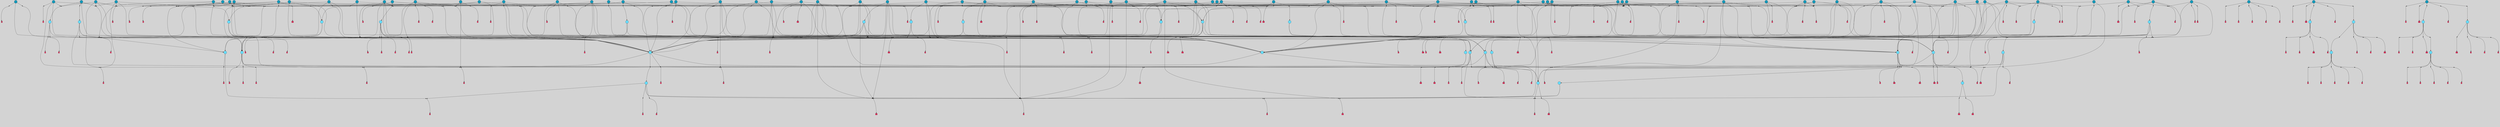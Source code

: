 // File exported with GEGELATI v1.3.1
// On the 2024-04-08 17:41:49
// With the File::TPGGraphDotExporter
digraph{
	graph[pad = "0.212, 0.055" bgcolor = lightgray]
	node[shape=circle style = filled label = ""]
		T3 [fillcolor="#66ddff"]
		T7 [fillcolor="#66ddff"]
		T9 [fillcolor="#66ddff"]
		T11 [fillcolor="#66ddff"]
		T27 [fillcolor="#66ddff"]
		T54 [fillcolor="#66ddff"]
		T59 [fillcolor="#66ddff"]
		T95 [fillcolor="#66ddff"]
		T111 [fillcolor="#66ddff"]
		T129 [fillcolor="#66ddff"]
		T159 [fillcolor="#66ddff"]
		T195 [fillcolor="#66ddff"]
		T212 [fillcolor="#1199bb"]
		T213 [fillcolor="#66ddff"]
		T229 [fillcolor="#66ddff"]
		T240 [fillcolor="#66ddff"]
		T242 [fillcolor="#66ddff"]
		T278 [fillcolor="#1199bb"]
		T315 [fillcolor="#1199bb"]
		T321 [fillcolor="#66ddff"]
		T322 [fillcolor="#66ddff"]
		T323 [fillcolor="#66ddff"]
		T324 [fillcolor="#66ddff"]
		T325 [fillcolor="#66ddff"]
		T326 [fillcolor="#66ddff"]
		T327 [fillcolor="#66ddff"]
		T328 [fillcolor="#1199bb"]
		T330 [fillcolor="#1199bb"]
		T352 [fillcolor="#1199bb"]
		T394 [fillcolor="#66ddff"]
		T445 [fillcolor="#1199bb"]
		T448 [fillcolor="#1199bb"]
		T465 [fillcolor="#1199bb"]
		T501 [fillcolor="#1199bb"]
		T507 [fillcolor="#66ddff"]
		T510 [fillcolor="#1199bb"]
		T518 [fillcolor="#1199bb"]
		T529 [fillcolor="#1199bb"]
		T542 [fillcolor="#1199bb"]
		T544 [fillcolor="#1199bb"]
		T553 [fillcolor="#1199bb"]
		T556 [fillcolor="#1199bb"]
		T565 [fillcolor="#1199bb"]
		T578 [fillcolor="#1199bb"]
		T582 [fillcolor="#1199bb"]
		T591 [fillcolor="#1199bb"]
		T597 [fillcolor="#1199bb"]
		T598 [fillcolor="#1199bb"]
		T600 [fillcolor="#1199bb"]
		T602 [fillcolor="#1199bb"]
		T603 [fillcolor="#1199bb"]
		T604 [fillcolor="#1199bb"]
		T605 [fillcolor="#66ddff"]
		T621 [fillcolor="#1199bb"]
		T627 [fillcolor="#66ddff"]
		T630 [fillcolor="#1199bb"]
		T631 [fillcolor="#1199bb"]
		T633 [fillcolor="#66ddff"]
		T635 [fillcolor="#1199bb"]
		T637 [fillcolor="#1199bb"]
		T638 [fillcolor="#1199bb"]
		T639 [fillcolor="#1199bb"]
		T640 [fillcolor="#1199bb"]
		T643 [fillcolor="#66ddff"]
		T644 [fillcolor="#1199bb"]
		T647 [fillcolor="#1199bb"]
		T648 [fillcolor="#1199bb"]
		T649 [fillcolor="#1199bb"]
		T650 [fillcolor="#1199bb"]
		T651 [fillcolor="#1199bb"]
		T653 [fillcolor="#1199bb"]
		T654 [fillcolor="#1199bb"]
		T655 [fillcolor="#1199bb"]
		T656 [fillcolor="#1199bb"]
		T657 [fillcolor="#66ddff"]
		T658 [fillcolor="#1199bb"]
		T659 [fillcolor="#1199bb"]
		T660 [fillcolor="#1199bb"]
		T661 [fillcolor="#1199bb"]
		T662 [fillcolor="#1199bb"]
		T663 [fillcolor="#1199bb"]
		T664 [fillcolor="#1199bb"]
		T666 [fillcolor="#1199bb"]
		T667 [fillcolor="#1199bb"]
		T668 [fillcolor="#66ddff"]
		T669 [fillcolor="#66ddff"]
		T670 [fillcolor="#66ddff"]
		T671 [fillcolor="#1199bb"]
		T672 [fillcolor="#66ddff"]
		T673 [fillcolor="#66ddff"]
		T674 [fillcolor="#66ddff"]
		T675 [fillcolor="#1199bb"]
		T676 [fillcolor="#1199bb"]
		T678 [fillcolor="#1199bb"]
		T679 [fillcolor="#1199bb"]
		T680 [fillcolor="#1199bb"]
		T681 [fillcolor="#1199bb"]
		T682 [fillcolor="#1199bb"]
		T683 [fillcolor="#1199bb"]
		T684 [fillcolor="#1199bb"]
		T686 [fillcolor="#1199bb"]
		T687 [fillcolor="#1199bb"]
		T688 [fillcolor="#1199bb"]
		T689 [fillcolor="#1199bb"]
		T690 [fillcolor="#1199bb"]
		T691 [fillcolor="#1199bb"]
		T692 [fillcolor="#1199bb"]
		T693 [fillcolor="#1199bb"]
		T694 [fillcolor="#1199bb"]
		T695 [fillcolor="#1199bb"]
		T696 [fillcolor="#1199bb"]
		T697 [fillcolor="#1199bb"]
		T698 [fillcolor="#1199bb"]
		T699 [fillcolor="#1199bb"]
		P8467 [fillcolor="#cccccc" shape=point] //6|
		I8467 [shape=box style=invis label="6|1&2|6#1|7&#92;n10|7&2|0#1|5&#92;n9|4&0|1#2|2&#92;n8|6&0|0#1|0&#92;n"]
		P8467 -> I8467[style=invis]
		A5844 [fillcolor="#ff3366" shape=box margin=0.03 width=0 height=0 label="3"]
		T3 -> P8467 -> A5844
		P8468 [fillcolor="#cccccc" shape=point] //3|
		I8468 [shape=box style=invis label="7|6&2|4#0|2&#92;n10|3&2|7#1|4&#92;n11|6&0|4#0|1&#92;n7|1&0|0#2|6&#92;n7|6&0|3#2|6&#92;n4|0&2|6#0|1&#92;n4|4&2|5#0|2&#92;n4|6&0|4#2|7&#92;n10|0&2|3#1|5&#92;n2|6&0|5#0|2&#92;n1|0&2|3#0|7&#92;n1|6&2|0#0|5&#92;n6|2&0|1#0|7&#92;n9|2&0|3#2|7&#92;n5|3&0|6#0|6&#92;n1|7&2|5#2|3&#92;n8|1&2|7#0|6&#92;n1|0&2|5#2|1&#92;n7|1&2|2#2|5&#92;n7|4&2|6#0|3&#92;n"]
		P8468 -> I8468[style=invis]
		A5845 [fillcolor="#ff3366" shape=box margin=0.03 width=0 height=0 label="4"]
		T3 -> P8468 -> A5845
		P8469 [fillcolor="#cccccc" shape=point] //-3|
		I8469 [shape=box style=invis label="1|6&2|7#0|7&#92;n10|2&0|7#1|3&#92;n9|6&2|7#2|2&#92;n5|3&0|7#0|7&#92;n1|6&2|3#0|0&#92;n2|3&2|3#2|2&#92;n5|1&2|6#0|6&#92;n"]
		P8469 -> I8469[style=invis]
		A5846 [fillcolor="#ff3366" shape=box margin=0.03 width=0 height=0 label="7"]
		T7 -> P8469 -> A5846
		P8470 [fillcolor="#cccccc" shape=point] //5|
		I8470 [shape=box style=invis label="0|5&2|3#0|1&#92;n0|6&2|1#2|4&#92;n6|2&2|6#0|7&#92;n7|4&0|3#0|1&#92;n5|4&0|7#1|6&#92;n9|1&0|5#2|2&#92;n6|3&2|3#1|7&#92;n11|7&2|4#1|6&#92;n2|5&0|1#0|0&#92;n4|7&0|0#0|2&#92;n6|2&0|6#0|0&#92;n2|1&2|6#2|4&#92;n10|0&2|0#1|0&#92;n6|6&2|4#0|6&#92;n"]
		P8470 -> I8470[style=invis]
		A5847 [fillcolor="#ff3366" shape=box margin=0.03 width=0 height=0 label="8"]
		T7 -> P8470 -> A5847
		P8471 [fillcolor="#cccccc" shape=point] //-6|
		I8471 [shape=box style=invis label="11|1&0|7#2|0&#92;n10|4&0|1#1|0&#92;n4|3&2|4#2|1&#92;n0|5&2|0#0|0&#92;n6|1&0|0#0|3&#92;n8|2&2|0#0|4&#92;n11|4&2|0#1|6&#92;n7|0&2|6#2|3&#92;n5|3&2|6#2|0&#92;n2|0&2|0#0|4&#92;n"]
		P8471 -> I8471[style=invis]
		A5848 [fillcolor="#ff3366" shape=box margin=0.03 width=0 height=0 label="9"]
		T9 -> P8471 -> A5848
		P8472 [fillcolor="#cccccc" shape=point] //2|
		I8472 [shape=box style=invis label="6|3&2|7#1|4&#92;n8|6&0|0#2|5&#92;n2|1&0|2#0|3&#92;n8|7&0|6#0|4&#92;n2|1&2|0#0|1&#92;n0|0&2|2#2|3&#92;n6|6&0|7#2|1&#92;n6|1&0|7#2|6&#92;n5|4&2|7#0|4&#92;n0|3&0|4#2|0&#92;n11|0&2|0#2|5&#92;n4|5&2|5#2|4&#92;n5|7&0|6#0|4&#92;n9|7&2|5#0|3&#92;n5|4&2|1#0|3&#92;n5|3&0|1#1|7&#92;n0|4&0|3#2|5&#92;n"]
		P8472 -> I8472[style=invis]
		A5849 [fillcolor="#ff3366" shape=box margin=0.03 width=0 height=0 label="10"]
		T9 -> P8472 -> A5849
		P8473 [fillcolor="#cccccc" shape=point] //6|
		I8473 [shape=box style=invis label="3|0&2|7#2|2&#92;n3|2&0|4#2|5&#92;n5|1&0|2#1|0&#92;n8|7&0|1#2|0&#92;n8|5&0|3#0|6&#92;n0|2&0|2#2|3&#92;n1|5&2|5#0|5&#92;n5|6&0|6#0|7&#92;n6|7&0|0#2|6&#92;n1|2&2|3#0|0&#92;n7|7&2|3#0|4&#92;n0|7&2|7#0|6&#92;n1|0&2|2#2|7&#92;n4|4&0|1#0|0&#92;n"]
		P8473 -> I8473[style=invis]
		A5850 [fillcolor="#ff3366" shape=box margin=0.03 width=0 height=0 label="11"]
		T11 -> P8473 -> A5850
		P8474 [fillcolor="#cccccc" shape=point] //-4|
		I8474 [shape=box style=invis label="4|1&0|4#2|6&#92;n1|2&2|2#2|0&#92;n1|2&2|0#0|6&#92;n8|4&2|3#2|5&#92;n5|5&2|1#1|0&#92;n"]
		P8474 -> I8474[style=invis]
		A5851 [fillcolor="#ff3366" shape=box margin=0.03 width=0 height=0 label="12"]
		T11 -> P8474 -> A5851
		P8475 [fillcolor="#cccccc" shape=point] //2|
		I8475 [shape=box style=invis label="9|1&2|3#0|1&#92;n5|2&2|0#2|4&#92;n3|6&2|5#2|7&#92;n7|0&2|5#0|4&#92;n1|2&0|3#0|5&#92;n7|3&2|7#0|0&#92;n"]
		P8475 -> I8475[style=invis]
		A5852 [fillcolor="#ff3366" shape=box margin=0.03 width=0 height=0 label="2"]
		T27 -> P8475 -> A5852
		P8476 [fillcolor="#cccccc" shape=point] //-6|
		I8476 [shape=box style=invis label="7|5&0|4#0|4&#92;n11|0&2|5#2|1&#92;n"]
		P8476 -> I8476[style=invis]
		A5853 [fillcolor="#ff3366" shape=box margin=0.03 width=0 height=0 label="3"]
		T27 -> P8476 -> A5853
		T27 -> P8468
		P8477 [fillcolor="#cccccc" shape=point] //0|
		I8477 [shape=box style=invis label="2|5&0|1#0|6&#92;n6|1&2|2#2|7&#92;n8|0&0|3#1|4&#92;n4|3&2|5#2|4&#92;n8|1&2|4#0|0&#92;n6|6&0|1#2|6&#92;n11|7&2|4#2|5&#92;n6|2&2|4#0|2&#92;n8|5&2|4#2|4&#92;n2|1&2|1#2|2&#92;n2|7&2|5#2|6&#92;n9|7&0|5#0|4&#92;n1|2&0|5#2|6&#92;n4|2&2|3#2|7&#92;n3|3&2|1#0|2&#92;n"]
		P8477 -> I8477[style=invis]
		A5854 [fillcolor="#ff3366" shape=box margin=0.03 width=0 height=0 label="5"]
		T27 -> P8477 -> A5854
		P8478 [fillcolor="#cccccc" shape=point] //0|
		I8478 [shape=box style=invis label="4|0&0|3#2|7&#92;n10|2&0|3#1|7&#92;n3|5&0|2#0|3&#92;n4|5&0|0#2|1&#92;n10|7&2|0#1|2&#92;n5|3&2|3#1|6&#92;n9|5&2|0#0|4&#92;n5|4&2|7#0|2&#92;n10|3&2|7#1|4&#92;n7|2&0|1#2|6&#92;n8|6&0|5#0|5&#92;n8|7&2|3#0|5&#92;n2|6&2|4#0|0&#92;n"]
		P8478 -> I8478[style=invis]
		A5855 [fillcolor="#ff3366" shape=box margin=0.03 width=0 height=0 label="5"]
		T27 -> P8478 -> A5855
		P8479 [fillcolor="#cccccc" shape=point] //8|
		I8479 [shape=box style=invis label="9|0&0|1#2|0&#92;n10|1&2|5#1|4&#92;n8|2&2|6#0|4&#92;n2|4&2|5#2|3&#92;n4|2&2|2#0|2&#92;n7|5&0|2#0|0&#92;n8|2&2|1#1|3&#92;n8|7&0|7#2|1&#92;n1|1&0|0#0|7&#92;n5|6&2|5#1|0&#92;n6|6&2|5#0|0&#92;n11|4&0|3#2|6&#92;n4|2&2|4#0|7&#92;n5|6&0|1#2|0&#92;n11|3&0|2#0|7&#92;n"]
		P8479 -> I8479[style=invis]
		A5856 [fillcolor="#ff3366" shape=box margin=0.03 width=0 height=0 label="6"]
		T54 -> P8479 -> A5856
		P8480 [fillcolor="#cccccc" shape=point] //5|
		I8480 [shape=box style=invis label="3|0&2|0#0|1&#92;n3|0&0|7#0|1&#92;n5|3&0|2#2|6&#92;n4|4&2|4#2|6&#92;n11|2&0|7#1|6&#92;n2|7&2|2#2|5&#92;n9|3&2|6#2|7&#92;n7|7&0|0#0|4&#92;n6|1&2|4#2|3&#92;n5|4&2|0#1|6&#92;n1|3&0|7#0|4&#92;n"]
		P8480 -> I8480[style=invis]
		A5857 [fillcolor="#ff3366" shape=box margin=0.03 width=0 height=0 label="7"]
		T54 -> P8480 -> A5857
		P8481 [fillcolor="#cccccc" shape=point] //-10|
		I8481 [shape=box style=invis label="3|6&0|0#0|4&#92;n4|1&2|4#0|1&#92;n5|1&0|1#0|4&#92;n5|5&2|6#0|5&#92;n6|5&0|6#0|3&#92;n11|1&2|0#0|1&#92;n0|7&2|0#0|3&#92;n1|2&0|6#0|1&#92;n8|0&0|4#2|0&#92;n0|4&0|7#2|7&#92;n7|0&2|7#1|3&#92;n3|1&0|5#2|5&#92;n5|1&0|4#0|3&#92;n2|2&0|2#0|0&#92;n8|3&0|1#0|7&#92;n3|0&0|3#0|5&#92;n7|2&0|5#2|0&#92;n6|3&2|7#1|5&#92;n4|7&2|7#2|1&#92;n"]
		P8481 -> I8481[style=invis]
		A5858 [fillcolor="#ff3366" shape=box margin=0.03 width=0 height=0 label="14"]
		T54 -> P8481 -> A5858
		T54 -> P8470
		P8482 [fillcolor="#cccccc" shape=point] //8|
		I8482 [shape=box style=invis label="9|0&0|1#2|0&#92;n10|1&2|5#1|4&#92;n8|2&2|6#0|4&#92;n4|5&0|3#0|1&#92;n2|4&2|5#2|3&#92;n4|2&2|2#0|2&#92;n7|5&0|2#0|0&#92;n8|2&2|1#1|3&#92;n8|7&0|7#2|1&#92;n1|1&0|0#0|7&#92;n5|6&2|5#1|0&#92;n6|3&2|5#0|0&#92;n11|4&0|3#2|6&#92;n1|2&2|4#0|7&#92;n5|6&0|1#2|0&#92;n11|3&0|2#0|7&#92;n"]
		P8482 -> I8482[style=invis]
		A5859 [fillcolor="#ff3366" shape=box margin=0.03 width=0 height=0 label="6"]
		T59 -> P8482 -> A5859
		T59 -> P8480
		T59 -> P8471
		T59 -> P8480
		P8483 [fillcolor="#cccccc" shape=point] //4|
		I8483 [shape=box style=invis label="4|3&0|6#0|3&#92;n5|7&2|3#2|2&#92;n5|6&0|7#1|2&#92;n1|4&2|6#0|3&#92;n8|4&2|1#2|5&#92;n9|5&2|4#1|4&#92;n2|4&0|5#0|7&#92;n10|0&0|6#1|3&#92;n3|0&0|6#0|2&#92;n2|7&2|7#2|6&#92;n5|2&0|5#1|5&#92;n10|4&2|5#1|7&#92;n4|0&0|4#2|4&#92;n11|1&0|4#2|6&#92;n10|6&2|0#1|4&#92;n9|7&0|3#1|4&#92;n4|5&2|7#0|6&#92;n11|5&2|6#2|3&#92;n0|3&0|5#0|1&#92;n"]
		P8483 -> I8483[style=invis]
		A5860 [fillcolor="#ff3366" shape=box margin=0.03 width=0 height=0 label="13"]
		T95 -> P8483 -> A5860
		P8484 [fillcolor="#cccccc" shape=point] //8|
		I8484 [shape=box style=invis label="9|7&0|5#2|5&#92;n3|3&2|3#0|2&#92;n9|5&2|2#1|0&#92;n2|3&0|6#0|3&#92;n4|4&2|5#2|7&#92;n11|3&2|0#1|5&#92;n6|6&2|1#2|2&#92;n4|6&0|1#2|2&#92;n2|5&2|7#2|2&#92;n7|7&2|2#2|3&#92;n6|5&0|3#2|6&#92;n6|7&0|6#0|2&#92;n"]
		P8484 -> I8484[style=invis]
		A5861 [fillcolor="#ff3366" shape=box margin=0.03 width=0 height=0 label="14"]
		T95 -> P8484 -> A5861
		P8485 [fillcolor="#cccccc" shape=point] //2|
		I8485 [shape=box style=invis label="4|1&0|4#2|6&#92;n5|5&2|1#1|0&#92;n1|0&2|0#0|6&#92;n8|4&2|3#2|5&#92;n"]
		P8485 -> I8485[style=invis]
		T95 -> P8485 -> T11
		P8486 [fillcolor="#cccccc" shape=point] //-9|
		I8486 [shape=box style=invis label="2|0&2|0#2|1&#92;n4|4&2|4#2|6&#92;n9|1&0|3#1|7&#92;n5|3&0|2#2|6&#92;n2|7&2|2#2|5&#92;n5|4&2|0#1|6&#92;n3|0&0|7#0|1&#92;n1|3&0|7#0|4&#92;n11|6&2|2#0|7&#92;n7|7&0|0#0|4&#92;n11|0&0|7#1|6&#92;n9|3&2|6#2|7&#92;n"]
		P8486 -> I8486[style=invis]
		A5862 [fillcolor="#ff3366" shape=box margin=0.03 width=0 height=0 label="7"]
		T95 -> P8486 -> A5862
		P8487 [fillcolor="#cccccc" shape=point] //-8|
		I8487 [shape=box style=invis label="7|5&0|4#2|4&#92;n"]
		P8487 -> I8487[style=invis]
		A5863 [fillcolor="#ff3366" shape=box margin=0.03 width=0 height=0 label="3"]
		T95 -> P8487 -> A5863
		P8488 [fillcolor="#cccccc" shape=point] //-5|
		I8488 [shape=box style=invis label="0|0&2|3#0|2&#92;n10|5&0|6#1|3&#92;n7|3&0|6#2|3&#92;n3|4&0|6#0|6&#92;n10|5&0|2#1|1&#92;n5|0&0|1#0|3&#92;n6|6&2|5#1|5&#92;n7|4&0|2#1|7&#92;n5|7&0|1#2|5&#92;n1|5&0|0#0|3&#92;n7|5&2|1#2|6&#92;n9|0&0|2#0|0&#92;n4|0&2|4#0|0&#92;n4|6&0|0#2|3&#92;n3|1&0|6#2|5&#92;n7|7&2|1#2|3&#92;n9|4&2|2#0|6&#92;n"]
		P8488 -> I8488[style=invis]
		T111 -> P8488 -> T9
		P8489 [fillcolor="#cccccc" shape=point] //7|
		I8489 [shape=box style=invis label="7|4&2|1#2|0&#92;n4|1&2|4#2|3&#92;n5|0&2|0#2|2&#92;n6|1&2|4#2|6&#92;n"]
		P8489 -> I8489[style=invis]
		A5864 [fillcolor="#ff3366" shape=box margin=0.03 width=0 height=0 label="9"]
		T111 -> P8489 -> A5864
		P8490 [fillcolor="#cccccc" shape=point] //2|
		I8490 [shape=box style=invis label="3|0&2|0#0|1&#92;n11|2&0|7#1|6&#92;n8|7&2|4#0|5&#92;n5|3&0|2#2|6&#92;n4|4&2|4#2|6&#92;n3|0&0|7#0|1&#92;n2|7&2|2#2|5&#92;n9|3&2|6#2|7&#92;n7|7&0|0#0|4&#92;n6|1&2|4#1|3&#92;n5|4&2|0#1|6&#92;n1|3&0|7#0|4&#92;n"]
		P8490 -> I8490[style=invis]
		A5865 [fillcolor="#ff3366" shape=box margin=0.03 width=0 height=0 label="7"]
		T111 -> P8490 -> A5865
		T111 -> P8471
		T129 -> P8479
		T129 -> P8480
		P8491 [fillcolor="#cccccc" shape=point] //10|
		I8491 [shape=box style=invis label="4|5&2|7#2|1&#92;n1|7&2|3#0|6&#92;n3|5&2|2#0|3&#92;n10|3&0|7#1|4&#92;n7|1&0|4#2|6&#92;n10|2&0|3#1|7&#92;n9|5&2|0#0|4&#92;n4|0&0|3#2|7&#92;n11|4&2|6#1|2&#92;n5|4&2|7#0|2&#92;n2|6&2|4#0|0&#92;n6|5&0|7#2|1&#92;n5|3&2|3#1|6&#92;n10|7&2|0#1|2&#92;n"]
		P8491 -> I8491[style=invis]
		A5866 [fillcolor="#ff3366" shape=box margin=0.03 width=0 height=0 label="5"]
		T129 -> P8491 -> A5866
		P8492 [fillcolor="#cccccc" shape=point] //5|
		I8492 [shape=box style=invis label="9|4&2|3#1|3&#92;n0|4&2|4#0|5&#92;n6|1&2|6#2|5&#92;n4|0&0|5#2|0&#92;n"]
		P8492 -> I8492[style=invis]
		A5867 [fillcolor="#ff3366" shape=box margin=0.03 width=0 height=0 label="7"]
		T129 -> P8492 -> A5867
		P8493 [fillcolor="#cccccc" shape=point] //6|
		I8493 [shape=box style=invis label="9|4&2|7#0|6&#92;n8|4&0|1#1|0&#92;n1|3&0|0#2|1&#92;n2|4&0|6#2|2&#92;n5|1&2|5#0|7&#92;n3|0&0|3#2|6&#92;n2|2&2|6#0|2&#92;n8|4&0|4#2|2&#92;n5|1&2|4#0|3&#92;n9|4&0|6#0|6&#92;n5|0&2|2#1|5&#92;n11|7&0|0#1|1&#92;n0|4&0|3#0|3&#92;n7|7&2|4#2|5&#92;n1|5&0|1#2|1&#92;n"]
		P8493 -> I8493[style=invis]
		A5868 [fillcolor="#ff3366" shape=box margin=0.03 width=0 height=0 label="1"]
		T129 -> P8493 -> A5868
		P8494 [fillcolor="#cccccc" shape=point] //7|
		I8494 [shape=box style=invis label="7|0&2|1#2|0&#92;n9|7&2|1#1|7&#92;n8|2&0|1#1|0&#92;n6|6&0|2#1|1&#92;n2|2&0|5#0|0&#92;n5|7&0|0#2|1&#92;n5|1&2|5#1|5&#92;n4|7&2|4#2|3&#92;n10|5&2|2#1|5&#92;n1|3&2|2#2|0&#92;n10|2&2|6#1|5&#92;n"]
		P8494 -> I8494[style=invis]
		A5869 [fillcolor="#ff3366" shape=box margin=0.03 width=0 height=0 label="1"]
		T159 -> P8494 -> A5869
		P8495 [fillcolor="#cccccc" shape=point] //7|
		I8495 [shape=box style=invis label="7|4&2|7#0|4&#92;n4|6&0|1#2|5&#92;n2|1&2|3#0|0&#92;n4|3&2|0#0|1&#92;n0|0&2|7#2|7&#92;n7|7&0|5#2|3&#92;n5|0&2|1#2|2&#92;n10|0&0|4#1|2&#92;n4|4&0|7#0|0&#92;n6|7&0|2#0|1&#92;n1|4&2|5#0|4&#92;n"]
		P8495 -> I8495[style=invis]
		A5870 [fillcolor="#ff3366" shape=box margin=0.03 width=0 height=0 label="0"]
		T159 -> P8495 -> A5870
		P8496 [fillcolor="#cccccc" shape=point] //5|
		I8496 [shape=box style=invis label="0|5&2|3#0|1&#92;n0|6&2|1#2|4&#92;n6|2&2|6#0|7&#92;n9|0&2|7#1|1&#92;n7|4&0|3#0|1&#92;n11|7&2|4#1|6&#92;n9|1&0|5#2|2&#92;n5|4&0|7#1|6&#92;n2|5&0|1#0|0&#92;n4|7&0|0#0|2&#92;n6|2&0|6#0|0&#92;n2|1&2|6#2|4&#92;n10|0&0|0#1|0&#92;n6|6&2|4#0|6&#92;n"]
		P8496 -> I8496[style=invis]
		T159 -> P8496 -> T129
		P8497 [fillcolor="#cccccc" shape=point] //5|
		I8497 [shape=box style=invis label="3|0&2|0#2|1&#92;n3|0&0|7#0|1&#92;n5|3&0|2#2|6&#92;n4|4&2|4#2|6&#92;n5|4&2|0#1|6&#92;n2|7&2|2#2|5&#92;n1|3&0|7#0|4&#92;n11|6&2|2#0|7&#92;n7|7&0|0#0|4&#92;n6|1&2|4#2|3&#92;n11|0&0|7#1|6&#92;n9|3&2|6#2|7&#92;n"]
		P8497 -> I8497[style=invis]
		A5871 [fillcolor="#ff3366" shape=box margin=0.03 width=0 height=0 label="7"]
		T195 -> P8497 -> A5871
		P8498 [fillcolor="#cccccc" shape=point] //4|
		I8498 [shape=box style=invis label="7|1&0|6#0|1&#92;n6|7&2|7#1|7&#92;n10|1&2|1#1|1&#92;n9|6&2|2#1|4&#92;n4|7&0|4#2|2&#92;n9|6&0|5#1|1&#92;n10|0&2|6#1|6&#92;n5|1&0|1#2|3&#92;n10|1&0|5#1|0&#92;n3|4&2|3#0|0&#92;n8|2&0|5#2|4&#92;n1|6&2|0#0|0&#92;n2|3&0|1#2|6&#92;n5|2&2|2#1|6&#92;n2|2&0|1#2|1&#92;n3|1&2|7#0|3&#92;n6|7&2|3#0|4&#92;n"]
		P8498 -> I8498[style=invis]
		A5872 [fillcolor="#ff3366" shape=box margin=0.03 width=0 height=0 label="10"]
		T195 -> P8498 -> A5872
		P8499 [fillcolor="#cccccc" shape=point] //-4|
		I8499 [shape=box style=invis label="0|4&0|0#2|7&#92;n8|5&2|4#2|4&#92;n4|3&2|5#2|4&#92;n11|7&2|2#2|5&#92;n6|5&2|2#2|7&#92;n3|2&0|7#0|7&#92;n3|3&2|1#0|3&#92;n2|6&0|3#2|5&#92;n0|1&2|6#2|2&#92;n8|2&0|0#1|6&#92;n0|7&0|5#0|4&#92;n9|5&0|3#2|7&#92;n2|7&2|5#2|6&#92;n9|0&2|0#0|1&#92;n1|2&2|4#0|2&#92;n"]
		P8499 -> I8499[style=invis]
		T195 -> P8499 -> T27
		T195 -> P8495
		P8500 [fillcolor="#cccccc" shape=point] //6|
		I8500 [shape=box style=invis label="9|4&2|7#0|6&#92;n8|4&0|1#1|0&#92;n1|3&0|0#2|1&#92;n2|4&0|6#2|2&#92;n5|1&2|5#0|7&#92;n3|0&0|3#2|6&#92;n2|2&2|6#0|2&#92;n8|4&0|4#2|2&#92;n5|1&2|4#0|3&#92;n9|4&0|6#0|6&#92;n5|0&2|2#1|5&#92;n11|7&0|0#1|1&#92;n0|4&0|3#0|3&#92;n7|7&2|4#2|5&#92;n1|5&0|1#2|1&#92;n"]
		P8500 -> I8500[style=invis]
		A5873 [fillcolor="#ff3366" shape=box margin=0.03 width=0 height=0 label="1"]
		T212 -> P8500 -> A5873
		P8501 [fillcolor="#cccccc" shape=point] //5|
		I8501 [shape=box style=invis label="9|4&2|3#1|3&#92;n0|4&2|4#0|5&#92;n6|1&2|6#2|5&#92;n4|0&0|5#2|0&#92;n"]
		P8501 -> I8501[style=invis]
		A5874 [fillcolor="#ff3366" shape=box margin=0.03 width=0 height=0 label="7"]
		T212 -> P8501 -> A5874
		P8502 [fillcolor="#cccccc" shape=point] //5|
		I8502 [shape=box style=invis label="3|0&2|0#0|1&#92;n3|0&0|7#0|1&#92;n5|3&0|2#2|6&#92;n4|4&2|4#2|6&#92;n11|2&0|7#1|6&#92;n2|7&2|2#2|5&#92;n9|3&2|6#2|7&#92;n7|7&0|0#0|4&#92;n6|1&2|4#2|3&#92;n5|4&2|0#1|6&#92;n1|3&0|7#0|4&#92;n"]
		P8502 -> I8502[style=invis]
		A5875 [fillcolor="#ff3366" shape=box margin=0.03 width=0 height=0 label="7"]
		T212 -> P8502 -> A5875
		P8503 [fillcolor="#cccccc" shape=point] //8|
		I8503 [shape=box style=invis label="9|0&0|1#2|0&#92;n10|1&2|5#1|4&#92;n8|2&2|6#0|4&#92;n2|4&2|5#2|3&#92;n4|2&2|2#0|2&#92;n7|5&0|2#0|0&#92;n8|2&2|1#1|3&#92;n8|7&0|7#2|1&#92;n1|1&0|0#0|7&#92;n5|6&2|5#1|0&#92;n6|6&2|5#0|0&#92;n11|4&0|3#2|6&#92;n4|2&2|4#0|7&#92;n5|6&0|1#2|0&#92;n11|3&0|2#0|7&#92;n"]
		P8503 -> I8503[style=invis]
		A5876 [fillcolor="#ff3366" shape=box margin=0.03 width=0 height=0 label="6"]
		T212 -> P8503 -> A5876
		P8504 [fillcolor="#cccccc" shape=point] //10|
		I8504 [shape=box style=invis label="4|5&2|7#2|1&#92;n1|7&2|3#0|6&#92;n3|5&2|2#0|3&#92;n10|3&0|7#1|4&#92;n7|1&0|4#2|6&#92;n10|2&0|3#1|7&#92;n9|5&2|0#0|4&#92;n4|0&0|3#2|7&#92;n11|4&2|6#1|2&#92;n5|4&2|7#0|2&#92;n2|6&2|4#0|0&#92;n6|5&0|7#2|1&#92;n5|3&2|3#1|6&#92;n10|7&2|0#1|2&#92;n"]
		P8504 -> I8504[style=invis]
		A5877 [fillcolor="#ff3366" shape=box margin=0.03 width=0 height=0 label="5"]
		T212 -> P8504 -> A5877
		P8505 [fillcolor="#cccccc" shape=point] //6|
		I8505 [shape=box style=invis label="9|4&2|7#0|6&#92;n8|4&0|1#1|0&#92;n1|3&0|0#2|1&#92;n2|4&0|6#2|2&#92;n5|1&2|5#0|7&#92;n3|0&0|3#2|6&#92;n2|2&2|6#0|2&#92;n8|4&0|4#2|2&#92;n5|1&2|4#0|3&#92;n9|4&0|6#0|6&#92;n5|0&2|2#1|5&#92;n11|7&0|0#1|1&#92;n0|4&0|3#0|3&#92;n7|7&2|4#2|5&#92;n1|5&0|1#2|1&#92;n"]
		P8505 -> I8505[style=invis]
		A5878 [fillcolor="#ff3366" shape=box margin=0.03 width=0 height=0 label="1"]
		T213 -> P8505 -> A5878
		P8506 [fillcolor="#cccccc" shape=point] //5|
		I8506 [shape=box style=invis label="9|4&2|3#1|3&#92;n0|4&2|4#0|5&#92;n6|1&2|6#2|5&#92;n4|0&0|5#2|0&#92;n"]
		P8506 -> I8506[style=invis]
		A5879 [fillcolor="#ff3366" shape=box margin=0.03 width=0 height=0 label="7"]
		T213 -> P8506 -> A5879
		P8507 [fillcolor="#cccccc" shape=point] //8|
		I8507 [shape=box style=invis label="9|0&0|1#2|0&#92;n10|1&2|5#1|4&#92;n8|2&2|6#0|4&#92;n2|4&2|5#2|3&#92;n4|2&2|2#0|2&#92;n7|5&0|2#0|0&#92;n8|2&2|1#1|3&#92;n8|7&0|7#2|1&#92;n1|1&0|0#0|7&#92;n5|6&2|5#1|0&#92;n6|6&2|5#0|0&#92;n11|4&0|3#2|6&#92;n4|2&2|4#0|7&#92;n5|6&0|1#2|0&#92;n11|3&0|2#0|7&#92;n"]
		P8507 -> I8507[style=invis]
		A5880 [fillcolor="#ff3366" shape=box margin=0.03 width=0 height=0 label="6"]
		T213 -> P8507 -> A5880
		P8508 [fillcolor="#cccccc" shape=point] //10|
		I8508 [shape=box style=invis label="4|5&2|7#2|1&#92;n1|7&2|3#0|6&#92;n3|5&2|2#0|3&#92;n10|3&0|7#1|4&#92;n7|1&0|4#2|6&#92;n10|2&0|3#1|7&#92;n9|5&2|0#0|4&#92;n4|0&0|3#2|7&#92;n11|4&2|6#1|2&#92;n5|4&2|7#0|2&#92;n2|6&2|4#0|0&#92;n6|5&0|7#2|1&#92;n5|3&2|3#1|6&#92;n10|7&2|0#1|2&#92;n"]
		P8508 -> I8508[style=invis]
		A5881 [fillcolor="#ff3366" shape=box margin=0.03 width=0 height=0 label="5"]
		T213 -> P8508 -> A5881
		P8509 [fillcolor="#cccccc" shape=point] //5|
		I8509 [shape=box style=invis label="3|0&2|0#0|1&#92;n3|0&0|7#0|1&#92;n5|3&0|2#2|6&#92;n4|4&2|4#2|6&#92;n11|2&0|7#1|6&#92;n2|7&2|2#2|5&#92;n9|3&2|6#2|7&#92;n7|7&0|0#0|4&#92;n6|1&2|4#2|3&#92;n5|4&2|0#1|6&#92;n1|3&0|7#0|4&#92;n"]
		P8509 -> I8509[style=invis]
		A5882 [fillcolor="#ff3366" shape=box margin=0.03 width=0 height=0 label="7"]
		T213 -> P8509 -> A5882
		P8510 [fillcolor="#cccccc" shape=point] //-2|
		I8510 [shape=box style=invis label="5|2&2|0#2|4&#92;n9|1&2|3#0|1&#92;n3|6&2|5#2|7&#92;n7|0&2|1#0|4&#92;n1|2&0|3#0|5&#92;n7|3&2|7#0|0&#92;n"]
		P8510 -> I8510[style=invis]
		A5883 [fillcolor="#ff3366" shape=box margin=0.03 width=0 height=0 label="2"]
		T229 -> P8510 -> A5883
		P8511 [fillcolor="#cccccc" shape=point] //9|
		I8511 [shape=box style=invis label="7|1&2|2#2|5&#92;n1|0&2|5#2|1&#92;n11|6&0|4#0|1&#92;n10|6&0|3#1|6&#92;n7|1&0|0#2|6&#92;n4|0&2|6#0|1&#92;n4|6&0|4#2|7&#92;n10|0&2|3#1|0&#92;n1|0&2|3#0|7&#92;n1|6&2|0#0|5&#92;n6|2&0|1#0|7&#92;n9|2&0|3#2|7&#92;n5|3&0|6#0|6&#92;n3|1&0|3#0|5&#92;n1|7&2|5#2|3&#92;n8|1&2|7#0|6&#92;n10|3&2|0#1|4&#92;n7|6&2|4#0|2&#92;n7|4&2|6#0|3&#92;n"]
		P8511 -> I8511[style=invis]
		T229 -> P8511 -> T7
		P8512 [fillcolor="#cccccc" shape=point] //2|
		I8512 [shape=box style=invis label="8|6&0|2#0|5&#92;n10|5&2|3#1|7&#92;n5|6&0|1#2|5&#92;n11|3&0|0#2|2&#92;n0|3&2|1#0|6&#92;n9|7&2|6#0|1&#92;n4|6&2|7#0|2&#92;n8|0&0|6#2|0&#92;n11|2&0|7#0|1&#92;n3|7&2|4#0|7&#92;n5|1&0|1#0|6&#92;n7|6&2|7#2|4&#92;n6|1&0|3#0|2&#92;n6|6&2|5#1|2&#92;n8|5&0|2#0|0&#92;n0|2&0|3#0|0&#92;n2|5&2|5#2|1&#92;n10|4&0|1#1|0&#92;n4|3&2|5#0|4&#92;n"]
		P8512 -> I8512[style=invis]
		A5884 [fillcolor="#ff3366" shape=box margin=0.03 width=0 height=0 label="11"]
		T229 -> P8512 -> A5884
		P8513 [fillcolor="#cccccc" shape=point] //-7|
		I8513 [shape=box style=invis label="11|2&2|6#1|1&#92;n2|3&0|6#2|3&#92;n10|0&0|2#1|4&#92;n"]
		P8513 -> I8513[style=invis]
		T229 -> P8513 -> T111
		P8514 [fillcolor="#cccccc" shape=point] //-1|
		I8514 [shape=box style=invis label="6|4&0|4#2|4&#92;n4|5&2|5#2|4&#92;n9|7&2|5#0|3&#92;n3|7&2|6#0|6&#92;n8|7&0|6#0|4&#92;n2|1&2|0#0|1&#92;n8|6&0|0#2|5&#92;n2|1&0|2#0|3&#92;n6|1&0|7#2|6&#92;n6|3&0|1#1|6&#92;n5|4&2|7#0|4&#92;n0|7&0|4#2|0&#92;n11|0&2|0#2|5&#92;n3|7&2|0#2|7&#92;n8|3&2|7#1|4&#92;n5|7&0|6#0|4&#92;n0|0&2|3#2|3&#92;n5|4&2|1#0|3&#92;n0|4&0|3#2|5&#92;n"]
		P8514 -> I8514[style=invis]
		A5885 [fillcolor="#ff3366" shape=box margin=0.03 width=0 height=0 label="10"]
		T229 -> P8514 -> A5885
		P8515 [fillcolor="#cccccc" shape=point] //5|
		I8515 [shape=box style=invis label="1|6&2|7#0|7&#92;n9|2&2|7#2|2&#92;n10|2&0|7#1|3&#92;n5|3&0|7#0|7&#92;n7|0&2|7#2|2&#92;n1|6&2|3#0|0&#92;n2|3&2|3#2|2&#92;n"]
		P8515 -> I8515[style=invis]
		A5886 [fillcolor="#ff3366" shape=box margin=0.03 width=0 height=0 label="7"]
		T240 -> P8515 -> A5886
		P8516 [fillcolor="#cccccc" shape=point] //-8|
		I8516 [shape=box style=invis label="7|5&0|2#2|1&#92;n1|0&2|6#0|0&#92;n7|1&2|6#1|1&#92;n8|7&0|3#1|6&#92;n3|7&2|3#2|4&#92;n"]
		P8516 -> I8516[style=invis]
		A5887 [fillcolor="#ff3366" shape=box margin=0.03 width=0 height=0 label="2"]
		T240 -> P8516 -> A5887
		P8517 [fillcolor="#cccccc" shape=point] //-3|
		I8517 [shape=box style=invis label="1|1&2|1#0|1&#92;n1|4&0|0#2|4&#92;n11|0&2|3#0|2&#92;n11|6&0|4#0|1&#92;n5|2&0|6#1|5&#92;n3|7&2|6#2|7&#92;n7|7&0|1#2|1&#92;n9|5&2|2#2|0&#92;n6|5&2|6#1|4&#92;n0|7&0|5#2|4&#92;n8|1&0|0#2|3&#92;n0|5&0|3#0|5&#92;n2|0&2|4#0|5&#92;n7|5&2|7#1|3&#92;n8|3&0|0#1|2&#92;n"]
		P8517 -> I8517[style=invis]
		A5888 [fillcolor="#ff3366" shape=box margin=0.03 width=0 height=0 label="1"]
		T240 -> P8517 -> A5888
		P8518 [fillcolor="#cccccc" shape=point] //-9|
		I8518 [shape=box style=invis label="4|7&2|6#0|5&#92;n11|3&0|2#2|6&#92;n10|2&2|4#1|6&#92;n3|0&2|6#2|7&#92;n4|3&0|5#0|7&#92;n2|3&0|7#0|7&#92;n10|6&0|7#1|5&#92;n10|1&2|2#1|1&#92;n1|7&0|3#2|6&#92;n"]
		P8518 -> I8518[style=invis]
		A5889 [fillcolor="#ff3366" shape=box margin=0.03 width=0 height=0 label="4"]
		T242 -> P8518 -> A5889
		P8519 [fillcolor="#cccccc" shape=point] //7|
		I8519 [shape=box style=invis label="7|2&0|4#1|3&#92;n7|7&0|0#0|4&#92;n4|4&2|4#2|6&#92;n2|3&2|2#2|5&#92;n8|0&0|2#2|1&#92;n9|3&2|6#2|7&#92;n6|4&2|4#2|3&#92;n3|3&2|0#0|1&#92;n6|4&2|0#1|6&#92;n5|3&0|7#0|4&#92;n"]
		P8519 -> I8519[style=invis]
		A5890 [fillcolor="#ff3366" shape=box margin=0.03 width=0 height=0 label="7"]
		T242 -> P8519 -> A5890
		P8520 [fillcolor="#cccccc" shape=point] //2|
		I8520 [shape=box style=invis label="4|5&2|7#2|1&#92;n1|7&2|3#0|6&#92;n3|5&2|2#0|3&#92;n10|3&2|7#1|4&#92;n7|1&0|4#2|6&#92;n4|0&0|3#2|7&#92;n9|5&2|0#0|4&#92;n10|2&0|3#1|7&#92;n11|4&2|6#1|2&#92;n10|3&2|1#1|6&#92;n5|4&2|7#0|2&#92;n2|6&2|4#0|0&#92;n6|5&0|7#2|1&#92;n5|3&2|3#1|6&#92;n10|7&2|0#1|2&#92;n"]
		P8520 -> I8520[style=invis]
		A5891 [fillcolor="#ff3366" shape=box margin=0.03 width=0 height=0 label="5"]
		T242 -> P8520 -> A5891
		P8521 [fillcolor="#cccccc" shape=point] //7|
		I8521 [shape=box style=invis label="8|4&2|1#2|5&#92;n4|1&2|7#2|1&#92;n11|5&2|6#0|3&#92;n10|4&2|5#1|7&#92;n4|0&0|4#2|4&#92;n4|5&2|7#0|6&#92;n9|5&2|4#0|4&#92;n2|4&0|5#0|7&#92;n1|4&2|6#0|3&#92;n2|7&2|7#2|6&#92;n3|0&0|6#0|2&#92;n10|0&2|6#1|3&#92;n4|4&0|6#0|7&#92;n10|6&2|0#1|4&#92;n5|4&2|6#1|1&#92;n9|7&0|3#0|4&#92;n5|6&0|7#1|2&#92;n5|7&2|3#2|2&#92;n0|3&0|5#0|1&#92;n"]
		P8521 -> I8521[style=invis]
		T242 -> P8521 -> T9
		T278 -> P8483
		P8522 [fillcolor="#cccccc" shape=point] //1|
		I8522 [shape=box style=invis label="0|4&0|1#0|1&#92;n10|5&2|5#1|6&#92;n7|7&2|5#2|2&#92;n9|5&0|7#2|7&#92;n8|4&0|3#2|7&#92;n11|0&2|3#0|5&#92;n7|0&0|0#0|1&#92;n4|2&0|4#0|5&#92;n5|1&0|6#2|7&#92;n11|3&0|7#1|3&#92;n"]
		P8522 -> I8522[style=invis]
		T278 -> P8522 -> T7
		P8523 [fillcolor="#cccccc" shape=point] //-3|
		I8523 [shape=box style=invis label="4|5&0|0#0|0&#92;n4|7&0|0#0|2&#92;n0|6&2|1#2|4&#92;n9|1&0|5#2|2&#92;n10|0&2|0#1|0&#92;n6|6&2|4#0|6&#92;n2|5&0|1#0|0&#92;n6|3&2|3#1|7&#92;n11|7&2|4#1|6&#92;n6|2&2|6#0|1&#92;n6|2&0|0#0|0&#92;n9|1&2|6#2|4&#92;n10|4&0|3#1|1&#92;n5|4&2|7#1|6&#92;n"]
		P8523 -> I8523[style=invis]
		T278 -> P8523 -> T95
		P8524 [fillcolor="#cccccc" shape=point] //5|
		I8524 [shape=box style=invis label="11|7&2|0#1|7&#92;n1|5&2|4#2|4&#92;n4|3&0|1#0|5&#92;n1|6&0|0#0|4&#92;n8|6&2|4#0|0&#92;n4|0&2|0#0|5&#92;n10|4&2|0#1|0&#92;n4|4&0|5#0|1&#92;n0|7&2|1#0|5&#92;n0|6&2|3#2|0&#92;n9|6&2|5#1|3&#92;n"]
		P8524 -> I8524[style=invis]
		T315 -> P8524 -> T195
		T315 -> P8518
		T315 -> P8519
		P8525 [fillcolor="#cccccc" shape=point] //-6|
		I8525 [shape=box style=invis label="9|0&2|0#0|1&#92;n3|2&0|2#0|3&#92;n5|4&0|5#1|7&#92;n2|1&0|4#0|3&#92;n9|2&2|0#2|4&#92;n7|6&0|4#0|2&#92;n2|3&0|6#2|6&#92;n1|2&0|3#2|0&#92;n"]
		P8525 -> I8525[style=invis]
		T315 -> P8525 -> T54
		P8526 [fillcolor="#cccccc" shape=point] //-2|
		I8526 [shape=box style=invis label="1|3&0|2#0|7&#92;n6|1&0|7#0|0&#92;n6|1&2|4#1|7&#92;n3|0&2|3#0|3&#92;n0|2&0|7#2|6&#92;n"]
		P8526 -> I8526[style=invis]
		T315 -> P8526 -> T195
		P8527 [fillcolor="#cccccc" shape=point] //-9|
		I8527 [shape=box style=invis label="2|0&2|0#2|1&#92;n4|4&2|4#2|6&#92;n9|1&0|3#1|7&#92;n5|3&0|2#2|6&#92;n2|7&2|2#2|5&#92;n5|4&2|0#1|6&#92;n3|0&0|7#0|1&#92;n1|3&0|7#0|4&#92;n11|6&2|2#0|7&#92;n7|7&0|0#0|4&#92;n11|0&0|7#1|6&#92;n9|3&2|6#2|7&#92;n"]
		P8527 -> I8527[style=invis]
		A5892 [fillcolor="#ff3366" shape=box margin=0.03 width=0 height=0 label="7"]
		T321 -> P8527 -> A5892
		P8528 [fillcolor="#cccccc" shape=point] //-4|
		I8528 [shape=box style=invis label="4|1&0|4#2|6&#92;n1|2&2|2#2|0&#92;n1|2&2|0#0|6&#92;n8|4&2|3#2|5&#92;n5|5&2|1#1|0&#92;n"]
		P8528 -> I8528[style=invis]
		A5893 [fillcolor="#ff3366" shape=box margin=0.03 width=0 height=0 label="12"]
		T322 -> P8528 -> A5893
		P8529 [fillcolor="#cccccc" shape=point] //8|
		I8529 [shape=box style=invis label="9|7&0|5#2|5&#92;n3|3&2|3#0|2&#92;n9|5&2|2#1|0&#92;n2|3&0|6#0|3&#92;n4|4&2|5#2|7&#92;n11|3&2|0#1|5&#92;n6|6&2|1#2|2&#92;n4|6&0|1#2|2&#92;n2|5&2|7#2|2&#92;n7|7&2|2#2|3&#92;n6|5&0|3#2|6&#92;n6|7&0|6#0|2&#92;n"]
		P8529 -> I8529[style=invis]
		A5894 [fillcolor="#ff3366" shape=box margin=0.03 width=0 height=0 label="14"]
		T321 -> P8529 -> A5894
		P8530 [fillcolor="#cccccc" shape=point] //-8|
		I8530 [shape=box style=invis label="7|5&0|4#2|4&#92;n"]
		P8530 -> I8530[style=invis]
		A5895 [fillcolor="#ff3366" shape=box margin=0.03 width=0 height=0 label="3"]
		T321 -> P8530 -> A5895
		P8531 [fillcolor="#cccccc" shape=point] //4|
		I8531 [shape=box style=invis label="4|3&0|6#0|3&#92;n5|7&2|3#2|2&#92;n5|6&0|7#1|2&#92;n1|4&2|6#0|3&#92;n8|4&2|1#2|5&#92;n9|5&2|4#1|4&#92;n2|4&0|5#0|7&#92;n10|0&0|6#1|3&#92;n3|0&0|6#0|2&#92;n2|7&2|7#2|6&#92;n5|2&0|5#1|5&#92;n10|4&2|5#1|7&#92;n4|0&0|4#2|4&#92;n11|1&0|4#2|6&#92;n10|6&2|0#1|4&#92;n9|7&0|3#1|4&#92;n4|5&2|7#0|6&#92;n11|5&2|6#2|3&#92;n0|3&0|5#0|1&#92;n"]
		P8531 -> I8531[style=invis]
		A5896 [fillcolor="#ff3366" shape=box margin=0.03 width=0 height=0 label="13"]
		T321 -> P8531 -> A5896
		P8532 [fillcolor="#cccccc" shape=point] //-3|
		I8532 [shape=box style=invis label="4|5&0|0#0|0&#92;n4|7&0|0#0|2&#92;n0|6&2|1#2|4&#92;n9|1&0|5#2|2&#92;n10|0&2|0#1|0&#92;n6|6&2|4#0|6&#92;n2|5&0|1#0|0&#92;n6|3&2|3#1|7&#92;n11|7&2|4#1|6&#92;n6|2&2|6#0|1&#92;n6|2&0|0#0|0&#92;n9|1&2|6#2|4&#92;n10|4&0|3#1|1&#92;n5|4&2|7#1|6&#92;n"]
		P8532 -> I8532[style=invis]
		T324 -> P8532 -> T321
		P8533 [fillcolor="#cccccc" shape=point] //2|
		I8533 [shape=box style=invis label="4|1&0|4#2|6&#92;n5|5&2|1#1|0&#92;n1|0&2|0#0|6&#92;n8|4&2|3#2|5&#92;n"]
		P8533 -> I8533[style=invis]
		T321 -> P8533 -> T322
		P8534 [fillcolor="#cccccc" shape=point] //5|
		I8534 [shape=box style=invis label="0|5&2|3#0|1&#92;n0|6&2|1#2|4&#92;n6|2&2|6#0|7&#92;n7|4&0|3#0|1&#92;n5|4&0|7#1|6&#92;n9|1&0|5#2|2&#92;n6|3&2|3#1|7&#92;n11|7&2|4#1|6&#92;n2|5&0|1#0|0&#92;n4|7&0|0#0|2&#92;n6|2&0|6#0|0&#92;n2|1&2|6#2|4&#92;n10|0&2|0#1|0&#92;n6|6&2|4#0|6&#92;n"]
		P8534 -> I8534[style=invis]
		A5897 [fillcolor="#ff3366" shape=box margin=0.03 width=0 height=0 label="8"]
		T323 -> P8534 -> A5897
		P8535 [fillcolor="#cccccc" shape=point] //-3|
		I8535 [shape=box style=invis label="1|6&2|7#0|7&#92;n10|2&0|7#1|3&#92;n9|6&2|7#2|2&#92;n5|3&0|7#0|7&#92;n1|6&2|3#0|0&#92;n2|3&2|3#2|2&#92;n5|1&2|6#0|6&#92;n"]
		P8535 -> I8535[style=invis]
		A5898 [fillcolor="#ff3366" shape=box margin=0.03 width=0 height=0 label="7"]
		T323 -> P8535 -> A5898
		P8536 [fillcolor="#cccccc" shape=point] //1|
		I8536 [shape=box style=invis label="0|4&0|1#0|1&#92;n10|5&2|5#1|6&#92;n7|7&2|5#2|2&#92;n9|5&0|7#2|7&#92;n8|4&0|3#2|7&#92;n11|0&2|3#0|5&#92;n7|0&0|0#0|1&#92;n4|2&0|4#0|5&#92;n5|1&0|6#2|7&#92;n11|3&0|7#1|3&#92;n"]
		P8536 -> I8536[style=invis]
		T324 -> P8536 -> T323
		P8537 [fillcolor="#cccccc" shape=point] //6|
		I8537 [shape=box style=invis label="3|0&2|7#2|2&#92;n3|2&0|4#2|5&#92;n5|1&0|2#1|0&#92;n8|7&0|1#2|0&#92;n8|5&0|3#0|6&#92;n0|2&0|2#2|3&#92;n1|5&2|5#0|5&#92;n5|6&0|6#0|7&#92;n6|7&0|0#2|6&#92;n1|2&2|3#0|0&#92;n7|7&2|3#0|4&#92;n0|7&2|7#0|6&#92;n1|0&2|2#2|7&#92;n4|4&0|1#0|0&#92;n"]
		P8537 -> I8537[style=invis]
		A5899 [fillcolor="#ff3366" shape=box margin=0.03 width=0 height=0 label="11"]
		T322 -> P8537 -> A5899
		P8538 [fillcolor="#cccccc" shape=point] //4|
		I8538 [shape=box style=invis label="4|3&0|6#0|3&#92;n5|7&2|3#2|2&#92;n5|6&0|7#1|2&#92;n1|4&2|6#0|3&#92;n8|4&2|1#2|5&#92;n9|5&2|4#1|4&#92;n2|4&0|5#0|7&#92;n10|0&0|6#1|3&#92;n3|0&0|6#0|2&#92;n2|7&2|7#2|6&#92;n5|2&0|5#1|5&#92;n10|4&2|5#1|7&#92;n4|0&0|4#2|4&#92;n11|1&0|4#2|6&#92;n10|6&2|0#1|4&#92;n9|7&0|3#1|4&#92;n4|5&2|7#0|6&#92;n11|5&2|6#2|3&#92;n0|3&0|5#0|1&#92;n"]
		P8538 -> I8538[style=invis]
		A5900 [fillcolor="#ff3366" shape=box margin=0.03 width=0 height=0 label="13"]
		T324 -> P8538 -> A5900
		P8539 [fillcolor="#cccccc" shape=point] //-9|
		I8539 [shape=box style=invis label="2|0&2|0#2|1&#92;n4|4&2|4#2|6&#92;n9|1&0|3#1|7&#92;n5|3&0|2#2|6&#92;n2|7&2|2#2|5&#92;n5|4&2|0#1|6&#92;n3|0&0|7#0|1&#92;n1|3&0|7#0|4&#92;n11|6&2|2#0|7&#92;n7|7&0|0#0|4&#92;n11|0&0|7#1|6&#92;n9|3&2|6#2|7&#92;n"]
		P8539 -> I8539[style=invis]
		A5901 [fillcolor="#ff3366" shape=box margin=0.03 width=0 height=0 label="7"]
		T326 -> P8539 -> A5901
		P8540 [fillcolor="#cccccc" shape=point] //-4|
		I8540 [shape=box style=invis label="4|1&0|4#2|6&#92;n1|2&2|2#2|0&#92;n1|2&2|0#0|6&#92;n8|4&2|3#2|5&#92;n5|5&2|1#1|0&#92;n"]
		P8540 -> I8540[style=invis]
		A5902 [fillcolor="#ff3366" shape=box margin=0.03 width=0 height=0 label="12"]
		T325 -> P8540 -> A5902
		P8541 [fillcolor="#cccccc" shape=point] //6|
		I8541 [shape=box style=invis label="3|0&2|7#2|2&#92;n3|2&0|4#2|5&#92;n5|1&0|2#1|0&#92;n8|7&0|1#2|0&#92;n8|5&0|3#0|6&#92;n0|2&0|2#2|3&#92;n1|5&2|5#0|5&#92;n5|6&0|6#0|7&#92;n6|7&0|0#2|6&#92;n1|2&2|3#0|0&#92;n7|7&2|3#0|4&#92;n0|7&2|7#0|6&#92;n1|0&2|2#2|7&#92;n4|4&0|1#0|0&#92;n"]
		P8541 -> I8541[style=invis]
		A5903 [fillcolor="#ff3366" shape=box margin=0.03 width=0 height=0 label="11"]
		T325 -> P8541 -> A5903
		P8542 [fillcolor="#cccccc" shape=point] //2|
		I8542 [shape=box style=invis label="4|1&0|4#2|6&#92;n5|5&2|1#1|0&#92;n1|0&2|0#0|6&#92;n8|4&2|3#2|5&#92;n"]
		P8542 -> I8542[style=invis]
		T326 -> P8542 -> T325
		P8543 [fillcolor="#cccccc" shape=point] //4|
		I8543 [shape=box style=invis label="4|3&0|6#0|3&#92;n5|7&2|3#2|2&#92;n5|6&0|7#1|2&#92;n1|4&2|6#0|3&#92;n8|4&2|1#2|5&#92;n9|5&2|4#1|4&#92;n2|4&0|5#0|7&#92;n10|0&0|6#1|3&#92;n3|0&0|6#0|2&#92;n2|7&2|7#2|6&#92;n5|2&0|5#1|5&#92;n10|4&2|5#1|7&#92;n4|0&0|4#2|4&#92;n11|1&0|4#2|6&#92;n10|6&2|0#1|4&#92;n9|7&0|3#1|4&#92;n4|5&2|7#0|6&#92;n11|5&2|6#2|3&#92;n0|3&0|5#0|1&#92;n"]
		P8543 -> I8543[style=invis]
		A5904 [fillcolor="#ff3366" shape=box margin=0.03 width=0 height=0 label="13"]
		T326 -> P8543 -> A5904
		P8544 [fillcolor="#cccccc" shape=point] //-3|
		I8544 [shape=box style=invis label="4|5&0|0#0|0&#92;n4|7&0|0#0|2&#92;n0|6&2|1#2|4&#92;n9|1&0|5#2|2&#92;n10|0&2|0#1|0&#92;n6|6&2|4#0|6&#92;n2|5&0|1#0|0&#92;n6|3&2|3#1|7&#92;n11|7&2|4#1|6&#92;n6|2&2|6#0|1&#92;n6|2&0|0#0|0&#92;n9|1&2|6#2|4&#92;n10|4&0|3#1|1&#92;n5|4&2|7#1|6&#92;n"]
		P8544 -> I8544[style=invis]
		T328 -> P8544 -> T326
		P8545 [fillcolor="#cccccc" shape=point] //5|
		I8545 [shape=box style=invis label="0|5&2|3#0|1&#92;n0|6&2|1#2|4&#92;n6|2&2|6#0|7&#92;n7|4&0|3#0|1&#92;n5|4&0|7#1|6&#92;n9|1&0|5#2|2&#92;n6|3&2|3#1|7&#92;n11|7&2|4#1|6&#92;n2|5&0|1#0|0&#92;n4|7&0|0#0|2&#92;n6|2&0|6#0|0&#92;n2|1&2|6#2|4&#92;n10|0&2|0#1|0&#92;n6|6&2|4#0|6&#92;n"]
		P8545 -> I8545[style=invis]
		A5905 [fillcolor="#ff3366" shape=box margin=0.03 width=0 height=0 label="8"]
		T327 -> P8545 -> A5905
		P8546 [fillcolor="#cccccc" shape=point] //-8|
		I8546 [shape=box style=invis label="7|5&0|4#2|4&#92;n"]
		P8546 -> I8546[style=invis]
		A5906 [fillcolor="#ff3366" shape=box margin=0.03 width=0 height=0 label="3"]
		T326 -> P8546 -> A5906
		P8547 [fillcolor="#cccccc" shape=point] //-3|
		I8547 [shape=box style=invis label="1|6&2|7#0|7&#92;n10|2&0|7#1|3&#92;n9|6&2|7#2|2&#92;n5|3&0|7#0|7&#92;n1|6&2|3#0|0&#92;n2|3&2|3#2|2&#92;n5|1&2|6#0|6&#92;n"]
		P8547 -> I8547[style=invis]
		A5907 [fillcolor="#ff3366" shape=box margin=0.03 width=0 height=0 label="7"]
		T327 -> P8547 -> A5907
		P8548 [fillcolor="#cccccc" shape=point] //8|
		I8548 [shape=box style=invis label="9|7&0|5#2|5&#92;n3|3&2|3#0|2&#92;n9|5&2|2#1|0&#92;n2|3&0|6#0|3&#92;n4|4&2|5#2|7&#92;n11|3&2|0#1|5&#92;n6|6&2|1#2|2&#92;n4|6&0|1#2|2&#92;n2|5&2|7#2|2&#92;n7|7&2|2#2|3&#92;n6|5&0|3#2|6&#92;n6|7&0|6#0|2&#92;n"]
		P8548 -> I8548[style=invis]
		A5908 [fillcolor="#ff3366" shape=box margin=0.03 width=0 height=0 label="14"]
		T326 -> P8548 -> A5908
		P8549 [fillcolor="#cccccc" shape=point] //1|
		I8549 [shape=box style=invis label="0|4&0|1#0|1&#92;n10|5&2|5#1|6&#92;n7|7&2|5#2|2&#92;n9|5&0|7#2|7&#92;n8|4&0|3#2|7&#92;n11|0&2|3#0|5&#92;n7|0&0|0#0|1&#92;n4|2&0|4#0|5&#92;n5|1&0|6#2|7&#92;n11|3&0|7#1|3&#92;n"]
		P8549 -> I8549[style=invis]
		T328 -> P8549 -> T327
		P8550 [fillcolor="#cccccc" shape=point] //4|
		I8550 [shape=box style=invis label="4|3&0|6#0|3&#92;n5|7&2|3#2|2&#92;n5|6&0|7#1|2&#92;n1|4&2|6#0|3&#92;n8|4&2|1#2|5&#92;n9|5&2|4#1|4&#92;n2|4&0|5#0|7&#92;n10|0&0|6#1|3&#92;n3|0&0|6#0|2&#92;n2|7&2|7#2|6&#92;n5|2&0|5#1|5&#92;n10|4&2|5#1|7&#92;n4|0&0|4#2|4&#92;n11|1&0|4#2|6&#92;n10|6&2|0#1|4&#92;n9|7&0|3#1|4&#92;n4|5&2|7#0|6&#92;n11|5&2|6#2|3&#92;n0|3&0|5#0|1&#92;n"]
		P8550 -> I8550[style=invis]
		A5909 [fillcolor="#ff3366" shape=box margin=0.03 width=0 height=0 label="13"]
		T328 -> P8550 -> A5909
		P8551 [fillcolor="#cccccc" shape=point] //-1|
		I8551 [shape=box style=invis label="5|2&2|6#2|4&#92;n0|7&0|6#0|2&#92;n11|6&2|4#2|7&#92;n0|4&2|1#0|4&#92;n10|4&0|7#1|6&#92;n0|7&0|0#2|4&#92;n7|0&0|0#0|1&#92;n9|0&0|7#2|7&#92;n5|1&0|6#1|7&#92;n"]
		P8551 -> I8551[style=invis]
		T330 -> P8551 -> T327
		T330 -> P8550
		P8552 [fillcolor="#cccccc" shape=point] //5|
		I8552 [shape=box style=invis label="3|0&2|0#0|1&#92;n3|0&0|7#0|3&#92;n5|3&0|2#2|6&#92;n4|4&2|4#2|6&#92;n11|2&0|7#1|6&#92;n9|3&2|6#2|7&#92;n2|7&2|2#2|5&#92;n7|7&0|0#0|4&#92;n6|1&2|4#2|3&#92;n1|3&0|7#0|4&#92;n"]
		P8552 -> I8552[style=invis]
		A5910 [fillcolor="#ff3366" shape=box margin=0.03 width=0 height=0 label="7"]
		T330 -> P8552 -> A5910
		P8553 [fillcolor="#cccccc" shape=point] //1|
		I8553 [shape=box style=invis label="2|2&2|3#0|2&#92;n2|2&0|5#2|5&#92;n8|4&0|1#1|0&#92;n9|7&0|6#0|3&#92;n5|1&2|2#0|7&#92;n10|7&0|7#1|3&#92;n7|7&2|4#2|5&#92;n5|5&0|2#2|1&#92;n2|6&2|2#0|0&#92;n9|3&2|2#2|0&#92;n0|6&0|6#2|2&#92;n7|7&0|1#2|3&#92;n3|6&0|1#0|5&#92;n1|5&0|1#2|7&#92;n"]
		P8553 -> I8553[style=invis]
		A5911 [fillcolor="#ff3366" shape=box margin=0.03 width=0 height=0 label="1"]
		T330 -> P8553 -> A5911
		T352 -> P8515
		P8554 [fillcolor="#cccccc" shape=point] //4|
		I8554 [shape=box style=invis label="7|1&2|6#1|3&#92;n10|1&0|3#1|6&#92;n8|5&2|3#2|1&#92;n11|5&0|0#2|6&#92;n4|1&0|6#0|0&#92;n11|1&0|2#0|3&#92;n2|0&2|1#0|7&#92;n"]
		P8554 -> I8554[style=invis]
		A5912 [fillcolor="#ff3366" shape=box margin=0.03 width=0 height=0 label="2"]
		T352 -> P8554 -> A5912
		P8555 [fillcolor="#cccccc" shape=point] //-8|
		I8555 [shape=box style=invis label="11|7&2|0#2|0&#92;n5|5&2|7#2|7&#92;n8|6&2|7#1|2&#92;n1|7&0|3#0|6&#92;n4|0&2|1#2|2&#92;n9|0&0|2#0|0&#92;n10|1&0|5#1|6&#92;n0|0&2|3#2|0&#92;n3|2&0|1#2|6&#92;n0|1&2|4#0|0&#92;n"]
		P8555 -> I8555[style=invis]
		A5913 [fillcolor="#ff3366" shape=box margin=0.03 width=0 height=0 label="6"]
		T352 -> P8555 -> A5913
		P8556 [fillcolor="#cccccc" shape=point] //-6|
		I8556 [shape=box style=invis label="0|0&2|2#0|3&#92;n7|3&2|6#2|3&#92;n3|6&0|2#0|4&#92;n1|2&2|4#0|3&#92;n8|7&2|5#0|5&#92;n2|0&2|6#2|6&#92;n4|5&2|5#2|4&#92;n4|2&0|5#2|7&#92;n10|1&0|2#1|2&#92;n4|6&2|2#2|6&#92;n6|0&2|5#2|7&#92;n11|7&0|5#0|4&#92;n5|1&2|0#0|2&#92;n11|1&2|4#1|7&#92;n5|2&2|2#1|1&#92;n7|5&0|7#0|6&#92;n3|5&0|0#2|7&#92;n2|7&0|1#0|0&#92;n11|7&2|6#0|7&#92;n"]
		P8556 -> I8556[style=invis]
		T352 -> P8556 -> T242
		P8557 [fillcolor="#cccccc" shape=point] //7|
		I8557 [shape=box style=invis label="7|4&2|7#0|4&#92;n4|6&0|1#2|5&#92;n2|1&2|3#0|0&#92;n4|3&2|0#0|1&#92;n0|0&2|7#2|7&#92;n7|7&0|5#2|3&#92;n5|0&2|1#2|2&#92;n10|0&0|4#1|2&#92;n4|4&0|7#0|0&#92;n6|7&0|2#0|1&#92;n1|4&2|5#0|4&#92;n"]
		P8557 -> I8557[style=invis]
		A5914 [fillcolor="#ff3366" shape=box margin=0.03 width=0 height=0 label="0"]
		T352 -> P8557 -> A5914
		P8558 [fillcolor="#cccccc" shape=point] //1|
		I8558 [shape=box style=invis label="9|7&0|2#2|2&#92;n6|5&0|1#1|0&#92;n2|2&0|0#2|1&#92;n4|3&2|2#2|3&#92;n2|5&2|2#0|0&#92;n10|7&0|5#1|1&#92;n9|5&2|7#2|5&#92;n7|7&2|5#2|5&#92;n8|0&2|4#0|1&#92;n5|4&2|0#0|2&#92;n2|5&2|2#2|6&#92;n4|4&0|2#2|1&#92;n7|2&2|4#0|0&#92;n10|0&2|2#1|1&#92;n10|4&2|3#1|0&#92;n"]
		P8558 -> I8558[style=invis]
		A5915 [fillcolor="#ff3366" shape=box margin=0.03 width=0 height=0 label="1"]
		T394 -> P8558 -> A5915
		P8559 [fillcolor="#cccccc" shape=point] //-1|
		I8559 [shape=box style=invis label="1|7&2|1#0|6&#92;n8|1&2|3#0|5&#92;n10|6&2|7#1|0&#92;n1|7&2|5#0|2&#92;n0|3&0|3#2|2&#92;n3|5&0|1#0|0&#92;n3|5&0|2#0|3&#92;n1|5&2|0#0|4&#92;n5|7&2|2#2|5&#92;n4|0&2|3#0|3&#92;n"]
		P8559 -> I8559[style=invis]
		T394 -> P8559 -> T3
		P8560 [fillcolor="#cccccc" shape=point] //-10|
		I8560 [shape=box style=invis label="1|5&0|4#2|5&#92;n9|4&2|1#2|2&#92;n8|1&2|6#1|7&#92;n10|7&2|0#1|5&#92;n10|0&2|5#1|0&#92;n"]
		P8560 -> I8560[style=invis]
		A5916 [fillcolor="#ff3366" shape=box margin=0.03 width=0 height=0 label="3"]
		T394 -> P8560 -> A5916
		P8561 [fillcolor="#cccccc" shape=point] //-7|
		I8561 [shape=box style=invis label="8|4&0|0#0|1&#92;n6|5&2|6#2|6&#92;n0|6&0|7#2|4&#92;n4|0&0|0#2|1&#92;n2|4&0|2#0|5&#92;n11|3&0|6#1|6&#92;n5|5&0|2#0|5&#92;n1|1&2|6#2|2&#92;n10|0&0|5#1|7&#92;n"]
		P8561 -> I8561[style=invis]
		T445 -> P8561 -> T7
		P8562 [fillcolor="#cccccc" shape=point] //-2|
		I8562 [shape=box style=invis label="10|6&0|5#1|6&#92;n9|3&0|1#1|7&#92;n11|0&2|3#0|5&#92;n2|4&0|1#0|1&#92;n0|7&0|0#0|3&#92;n8|0&0|0#0|1&#92;n6|0&2|6#2|6&#92;n6|6&0|1#2|0&#92;n"]
		P8562 -> I8562[style=invis]
		T445 -> P8562 -> T394
		T445 -> P8524
		T448 -> P8522
		P8563 [fillcolor="#cccccc" shape=point] //3|
		I8563 [shape=box style=invis label="4|7&0|0#0|2&#92;n0|6&2|1#2|4&#92;n9|1&0|5#2|2&#92;n10|4&0|3#1|1&#92;n6|6&2|4#0|6&#92;n2|5&0|1#0|0&#92;n6|3&2|3#1|7&#92;n11|7&2|2#1|6&#92;n6|2&2|6#0|1&#92;n6|2&0|0#0|0&#92;n9|1&2|6#2|4&#92;n10|0&2|0#1|0&#92;n5|4&2|7#1|6&#92;n"]
		P8563 -> I8563[style=invis]
		T448 -> P8563 -> T95
		P8564 [fillcolor="#cccccc" shape=point] //-4|
		I8564 [shape=box style=invis label="2|1&2|3#0|3&#92;n8|0&2|5#2|1&#92;n"]
		P8564 -> I8564[style=invis]
		T448 -> P8564 -> T324
		P8565 [fillcolor="#cccccc" shape=point] //2|
		I8565 [shape=box style=invis label="2|7&2|7#2|7&#92;n9|7&2|1#0|3&#92;n7|7&0|6#0|5&#92;n9|0&2|5#1|7&#92;n0|2&2|3#2|5&#92;n6|6&2|5#0|6&#92;n6|4&2|3#2|2&#92;n10|5&0|1#1|4&#92;n"]
		P8565 -> I8565[style=invis]
		T448 -> P8565 -> T9
		T448 -> P8498
		P8566 [fillcolor="#cccccc" shape=point] //-2|
		I8566 [shape=box style=invis label="2|5&0|2#0|1&#92;n1|6&0|1#2|6&#92;n10|7&0|7#1|5&#92;n0|2&2|3#2|1&#92;n9|1&2|3#2|5&#92;n11|6&2|3#1|3&#92;n5|6&0|0#2|1&#92;n1|4&2|7#2|0&#92;n5|0&2|2#2|4&#92;n7|5&0|1#1|2&#92;n10|4&0|6#1|1&#92;n8|0&0|6#2|1&#92;n9|3&2|2#1|7&#92;n8|2&2|0#0|1&#92;n11|0&0|4#1|5&#92;n8|0&0|4#1|4&#92;n5|6&0|6#0|7&#92;n"]
		P8566 -> I8566[style=invis]
		A5917 [fillcolor="#ff3366" shape=box margin=0.03 width=0 height=0 label="1"]
		T465 -> P8566 -> A5917
		P8567 [fillcolor="#cccccc" shape=point] //-4|
		I8567 [shape=box style=invis label="11|7&2|4#1|6&#92;n4|7&0|0#0|0&#92;n5|6&2|0#2|4&#92;n6|2&0|0#0|0&#92;n10|0&2|0#1|0&#92;n6|6&2|4#0|6&#92;n4|5&0|0#0|0&#92;n6|3&2|3#1|7&#92;n2|5&0|1#0|0&#92;n6|2&2|6#0|1&#92;n9|1&0|5#2|2&#92;n9|1&2|6#2|4&#92;n11|3&2|7#0|5&#92;n10|4&0|3#1|1&#92;n5|4&2|7#1|6&#92;n"]
		P8567 -> I8567[style=invis]
		T465 -> P8567 -> T321
		P8568 [fillcolor="#cccccc" shape=point] //-8|
		I8568 [shape=box style=invis label="0|5&2|3#0|6&#92;n3|2&0|2#0|3&#92;n0|0&2|2#0|2&#92;n2|3&0|6#2|6&#92;n7|6&0|4#0|2&#92;n9|4&2|0#2|5&#92;n3|2&0|7#0|6&#92;n1|2&2|3#0|4&#92;n"]
		P8568 -> I8568[style=invis]
		T465 -> P8568 -> T54
		P8569 [fillcolor="#cccccc" shape=point] //6|
		I8569 [shape=box style=invis label="3|0&2|7#2|2&#92;n3|2&0|4#2|5&#92;n5|1&0|2#1|0&#92;n8|7&0|1#2|0&#92;n8|5&0|3#0|6&#92;n0|2&0|2#2|3&#92;n1|5&2|5#0|5&#92;n5|6&0|6#0|7&#92;n6|7&0|0#2|6&#92;n1|2&2|3#0|0&#92;n7|7&2|3#0|4&#92;n0|7&2|7#0|6&#92;n1|0&2|2#2|7&#92;n4|4&0|1#0|0&#92;n"]
		P8569 -> I8569[style=invis]
		A5918 [fillcolor="#ff3366" shape=box margin=0.03 width=0 height=0 label="11"]
		T465 -> P8569 -> A5918
		P8570 [fillcolor="#cccccc" shape=point] //2|
		I8570 [shape=box style=invis label="1|1&2|1#0|1&#92;n6|5&2|6#1|4&#92;n11|0&2|3#0|2&#92;n11|6&0|4#0|1&#92;n5|2&0|6#1|5&#92;n3|7&2|6#2|6&#92;n9|5&2|2#2|0&#92;n1|4&0|0#2|4&#92;n0|7&0|5#2|4&#92;n8|1&0|0#2|3&#92;n0|5&0|3#0|5&#92;n2|0&2|4#0|5&#92;n7|5&2|7#1|3&#92;n2|2&2|4#0|2&#92;n8|3&0|0#1|2&#92;n"]
		P8570 -> I8570[style=invis]
		A5919 [fillcolor="#ff3366" shape=box margin=0.03 width=0 height=0 label="1"]
		T465 -> P8570 -> A5919
		T501 -> P8563
		P8571 [fillcolor="#cccccc" shape=point] //4|
		I8571 [shape=box style=invis label="0|5&2|6#2|1&#92;n6|3&2|3#1|7&#92;n11|7&2|4#1|6&#92;n9|1&0|5#2|2&#92;n0|6&2|1#2|4&#92;n2|5&0|1#0|0&#92;n5|4&0|7#1|6&#92;n5|0&0|2#1|2&#92;n4|7&0|0#0|2&#92;n6|2&0|6#0|0&#92;n2|1&2|6#2|4&#92;n10|0&2|0#1|0&#92;n6|6&2|2#0|6&#92;n"]
		P8571 -> I8571[style=invis]
		A5920 [fillcolor="#ff3366" shape=box margin=0.03 width=0 height=0 label="8"]
		T501 -> P8571 -> A5920
		P8572 [fillcolor="#cccccc" shape=point] //0|
		I8572 [shape=box style=invis label="3|5&2|1#0|0&#92;n8|0&2|2#2|6&#92;n4|7&2|3#0|0&#92;n1|5&2|6#0|4&#92;n1|7&2|1#0|6&#92;n8|1&2|3#0|4&#92;n1|4&2|2#2|1&#92;n10|6&2|7#1|0&#92;n0|3&0|3#2|4&#92;n"]
		P8572 -> I8572[style=invis]
		T501 -> P8572 -> T3
		P8573 [fillcolor="#cccccc" shape=point] //6|
		I8573 [shape=box style=invis label="0|5&2|3#0|1&#92;n0|6&2|1#2|4&#92;n9|1&0|5#2|2&#92;n7|4&0|3#0|1&#92;n5|4&0|7#1|6&#92;n2|5&0|1#0|0&#92;n6|3&2|3#1|7&#92;n11|7&2|4#1|6&#92;n6|2&2|6#0|1&#92;n4|7&0|0#0|2&#92;n6|2&0|6#0|0&#92;n9|1&2|6#2|4&#92;n10|0&2|0#1|0&#92;n6|6&2|4#0|6&#92;n"]
		P8573 -> I8573[style=invis]
		A5921 [fillcolor="#ff3366" shape=box margin=0.03 width=0 height=0 label="8"]
		T501 -> P8573 -> A5921
		T507 -> P8487
		P8574 [fillcolor="#cccccc" shape=point] //-8|
		I8574 [shape=box style=invis label="4|0&0|3#2|3&#92;n1|2&0|4#2|6&#92;n7|7&2|0#0|1&#92;n0|7&2|1#0|2&#92;n0|6&0|3#0|6&#92;n9|0&0|5#1|2&#92;n3|0&2|7#2|4&#92;n1|2&0|5#2|5&#92;n0|5&0|7#0|4&#92;n"]
		P8574 -> I8574[style=invis]
		T507 -> P8574 -> T3
		T507 -> P8515
		P8575 [fillcolor="#cccccc" shape=point] //-8|
		I8575 [shape=box style=invis label="10|6&0|5#1|6&#92;n9|3&0|1#1|7&#92;n11|0&2|3#0|5&#92;n6|6&0|1#2|0&#92;n0|7&0|0#0|3&#92;n8|0&0|0#0|1&#92;n6|0&2|6#2|4&#92;n2|4&0|1#0|1&#92;n"]
		P8575 -> I8575[style=invis]
		T507 -> P8575 -> T7
		P8576 [fillcolor="#cccccc" shape=point] //-3|
		I8576 [shape=box style=invis label="8|4&0|2#1|0&#92;n0|2&2|7#0|5&#92;n3|6&0|6#2|7&#92;n11|6&0|0#2|2&#92;n0|7&2|7#2|7&#92;n7|0&0|2#0|4&#92;n6|3&0|3#0|7&#92;n7|4&0|6#0|0&#92;n10|1&0|6#1|3&#92;n6|3&0|4#0|4&#92;n2|5&0|0#0|1&#92;n4|3&0|1#2|5&#92;n1|6&2|0#0|0&#92;n10|3&0|1#1|3&#92;n"]
		P8576 -> I8576[style=invis]
		A5922 [fillcolor="#ff3366" shape=box margin=0.03 width=0 height=0 label="1"]
		T510 -> P8576 -> A5922
		P8577 [fillcolor="#cccccc" shape=point] //8|
		I8577 [shape=box style=invis label="0|0&2|3#0|0&#92;n8|4&0|7#2|3&#92;n11|1&0|5#0|7&#92;n8|6&2|2#0|3&#92;n7|5&2|4#0|6&#92;n1|4&0|6#2|7&#92;n11|1&0|6#0|0&#92;n7|0&2|2#0|3&#92;n0|6&2|7#0|1&#92;n"]
		P8577 -> I8577[style=invis]
		A5923 [fillcolor="#ff3366" shape=box margin=0.03 width=0 height=0 label="6"]
		T510 -> P8577 -> A5923
		P8578 [fillcolor="#cccccc" shape=point] //-8|
		I8578 [shape=box style=invis label="8|4&0|0#0|5&#92;n1|1&0|6#2|2&#92;n0|6&0|7#2|4&#92;n4|0&0|0#2|1&#92;n11|3&0|6#1|6&#92;n6|7&2|6#2|6&#92;n"]
		P8578 -> I8578[style=invis]
		T510 -> P8578 -> T7
		P8579 [fillcolor="#cccccc" shape=point] //4|
		I8579 [shape=box style=invis label="7|0&0|3#1|6&#92;n10|7&0|3#1|1&#92;n2|6&0|1#0|0&#92;n1|7&0|7#2|6&#92;n6|0&2|1#1|1&#92;n1|7&2|2#0|2&#92;n10|6&0|1#1|4&#92;n11|1&0|0#2|0&#92;n7|1&2|1#2|3&#92;n9|3&2|5#2|2&#92;n7|6&0|1#2|7&#92;n4|1&2|6#2|4&#92;n1|3&0|2#0|5&#92;n9|7&2|4#1|6&#92;n0|5&0|5#2|1&#92;n1|1&2|4#2|5&#92;n1|2&2|5#0|0&#92;n8|1&2|7#1|6&#92;n2|6&0|6#0|6&#92;n"]
		P8579 -> I8579[style=invis]
		T518 -> P8579 -> T95
		P8580 [fillcolor="#cccccc" shape=point] //5|
		I8580 [shape=box style=invis label="0|5&2|3#0|1&#92;n0|6&2|1#2|4&#92;n6|2&2|6#0|7&#92;n7|4&0|3#0|1&#92;n5|4&0|7#1|6&#92;n9|1&0|5#2|2&#92;n6|3&2|3#1|7&#92;n11|7&2|4#1|6&#92;n2|5&0|1#0|0&#92;n4|7&0|0#0|2&#92;n6|2&0|6#0|0&#92;n2|1&2|6#2|4&#92;n10|0&2|0#1|0&#92;n6|6&2|4#0|6&#92;n"]
		P8580 -> I8580[style=invis]
		A5924 [fillcolor="#ff3366" shape=box margin=0.03 width=0 height=0 label="8"]
		T518 -> P8580 -> A5924
		P8581 [fillcolor="#cccccc" shape=point] //-3|
		I8581 [shape=box style=invis label="8|0&2|5#1|1&#92;n11|3&2|5#2|5&#92;n"]
		P8581 -> I8581[style=invis]
		T518 -> P8581 -> T59
		P8582 [fillcolor="#cccccc" shape=point] //-5|
		I8582 [shape=box style=invis label="4|7&0|0#0|0&#92;n6|2&0|0#0|0&#92;n10|0&2|0#1|0&#92;n11|3&2|7#0|5&#92;n4|5&0|6#0|0&#92;n6|3&2|3#1|2&#92;n2|5&0|1#0|0&#92;n6|2&2|6#0|1&#92;n9|1&0|5#2|2&#92;n5|4&2|7#1|6&#92;n6|6&2|4#0|6&#92;n10|4&0|3#1|1&#92;n9|1&2|6#2|4&#92;n"]
		P8582 -> I8582[style=invis]
		T518 -> P8582 -> T321
		T518 -> P8518
		T529 -> P8553
		P8583 [fillcolor="#cccccc" shape=point] //0|
		I8583 [shape=box style=invis label="7|1&0|6#0|7&#92;n11|0&2|4#0|7&#92;n0|7&2|0#0|3&#92;n8|3&2|5#1|4&#92;n6|0&2|5#2|4&#92;n3|2&2|6#0|0&#92;n"]
		P8583 -> I8583[style=invis]
		T529 -> P8583 -> T7
		T529 -> P8477
		P8584 [fillcolor="#cccccc" shape=point] //5|
		I8584 [shape=box style=invis label="0|5&2|3#0|1&#92;n0|6&2|1#2|4&#92;n6|2&2|6#0|7&#92;n7|4&0|3#0|1&#92;n5|4&0|7#1|6&#92;n9|1&0|5#2|2&#92;n6|3&2|3#1|7&#92;n11|7&2|4#1|6&#92;n2|5&0|1#0|0&#92;n4|7&0|0#0|2&#92;n6|2&0|6#0|0&#92;n2|1&2|6#2|4&#92;n10|0&2|0#1|0&#92;n6|6&2|4#0|6&#92;n"]
		P8584 -> I8584[style=invis]
		A5925 [fillcolor="#ff3366" shape=box margin=0.03 width=0 height=0 label="8"]
		T529 -> P8584 -> A5925
		P8585 [fillcolor="#cccccc" shape=point] //6|
		I8585 [shape=box style=invis label="6|5&0|5#0|0&#92;n9|3&2|6#2|7&#92;n2|7&2|1#2|5&#92;n2|1&0|3#0|7&#92;n1|0&2|0#2|1&#92;n7|7&0|0#0|4&#92;n0|3&0|2#2|6&#92;n11|0&0|7#1|6&#92;n3|0&0|0#2|1&#92;n10|4&2|4#1|7&#92;n1|3&0|7#0|4&#92;n8|7&0|7#2|6&#92;n1|3&2|0#0|3&#92;n1|6&2|3#2|0&#92;n"]
		P8585 -> I8585[style=invis]
		A5926 [fillcolor="#ff3366" shape=box margin=0.03 width=0 height=0 label="7"]
		T529 -> P8585 -> A5926
		T542 -> P8524
		T542 -> P8518
		P8586 [fillcolor="#cccccc" shape=point] //4|
		I8586 [shape=box style=invis label="9|6&0|4#2|0&#92;n6|1&0|7#0|0&#92;n3|0&2|3#0|3&#92;n1|3&0|2#0|7&#92;n6|1&2|4#1|7&#92;n6|3&0|7#2|6&#92;n"]
		P8586 -> I8586[style=invis]
		T542 -> P8586 -> T195
		P8587 [fillcolor="#cccccc" shape=point] //8|
		I8587 [shape=box style=invis label="10|4&2|5#1|7&#92;n7|5&0|7#2|7&#92;n0|1&0|6#0|6&#92;n11|2&0|2#1|5&#92;n1|0&2|5#2|3&#92;n3|2&0|4#2|0&#92;n11|5&2|4#1|0&#92;n8|5&0|0#2|5&#92;n9|7&2|3#1|0&#92;n1|1&2|5#2|6&#92;n10|4&0|3#1|3&#92;n10|6&0|5#1|6&#92;n7|2&0|0#2|3&#92;n11|5&0|4#2|3&#92;n7|2&0|3#0|1&#92;n"]
		P8587 -> I8587[style=invis]
		T542 -> P8587 -> T213
		P8588 [fillcolor="#cccccc" shape=point] //-6|
		I8588 [shape=box style=invis label="10|4&2|4#1|2&#92;n1|4&0|5#2|1&#92;n0|4&2|6#0|0&#92;n8|4&0|1#1|0&#92;n7|5&2|5#1|0&#92;n7|2&0|4#0|2&#92;n1|7&2|7#0|7&#92;n1|7&0|7#0|5&#92;n2|0&0|7#2|4&#92;n9|2&2|7#1|5&#92;n10|3&0|0#1|0&#92;n11|6&0|4#2|2&#92;n3|6&0|6#2|2&#92;n5|5&0|0#0|1&#92;n7|3&0|5#2|5&#92;n2|6&2|2#0|0&#92;n1|6&2|4#2|2&#92;n3|3&2|7#0|7&#92;n1|6&2|0#0|0&#92;n9|4&2|2#2|7&#92;n"]
		P8588 -> I8588[style=invis]
		A5927 [fillcolor="#ff3366" shape=box margin=0.03 width=0 height=0 label="1"]
		T542 -> P8588 -> A5927
		P8589 [fillcolor="#cccccc" shape=point] //2|
		I8589 [shape=box style=invis label="2|7&2|7#2|6&#92;n5|7&2|3#2|2&#92;n3|3&0|5#0|7&#92;n5|6&0|7#1|2&#92;n1|4&2|6#0|3&#92;n4|1&0|6#0|3&#92;n2|4&0|5#0|7&#92;n10|0&0|6#1|3&#92;n3|0&0|6#0|2&#92;n8|4&2|1#2|5&#92;n5|2&0|5#1|5&#92;n10|4&2|5#1|7&#92;n4|0&0|4#2|4&#92;n11|1&0|4#0|6&#92;n10|6&2|0#1|4&#92;n11|6&2|6#1|4&#92;n9|7&0|3#1|4&#92;n4|5&2|7#0|6&#92;n11|5&2|6#2|3&#92;n"]
		P8589 -> I8589[style=invis]
		T544 -> P8589 -> T240
		P8590 [fillcolor="#cccccc" shape=point] //-1|
		I8590 [shape=box style=invis label="0|5&2|3#0|1&#92;n0|6&2|1#2|4&#92;n6|2&2|6#0|7&#92;n9|0&2|7#1|1&#92;n7|4&0|3#0|1&#92;n11|7&2|4#1|6&#92;n9|1&0|5#2|2&#92;n5|4&0|7#1|6&#92;n2|5&0|1#0|0&#92;n6|2&0|6#2|0&#92;n4|7&0|0#0|2&#92;n2|1&2|6#2|4&#92;n10|0&0|0#1|0&#92;n6|6&2|4#0|6&#92;n"]
		P8590 -> I8590[style=invis]
		T544 -> P8590 -> T129
		P8591 [fillcolor="#cccccc" shape=point] //-7|
		I8591 [shape=box style=invis label="6|0&0|5#0|0&#92;n9|4&2|6#1|5&#92;n4|5&0|4#0|0&#92;n9|1&2|2#2|5&#92;n8|2&2|5#1|3&#92;n1|7&2|2#2|2&#92;n7|2&2|7#1|2&#92;n0|5&2|7#2|2&#92;n10|7&0|2#1|5&#92;n2|1&0|0#0|7&#92;n"]
		P8591 -> I8591[style=invis]
		T544 -> P8591 -> T507
		T544 -> P8524
		P8592 [fillcolor="#cccccc" shape=point] //-3|
		I8592 [shape=box style=invis label="8|4&0|1#1|0&#92;n7|4&0|6#0|0&#92;n3|6&0|6#2|2&#92;n9|4&0|0#2|7&#92;n0|7&2|7#2|7&#92;n0|2&2|7#0|5&#92;n6|3&0|3#0|7&#92;n11|6&0|0#2|2&#92;n2|0&2|3#2|2&#92;n10|1&0|6#1|3&#92;n2|5&0|0#0|1&#92;n4|3&0|1#2|5&#92;n1|6&2|0#0|0&#92;n"]
		P8592 -> I8592[style=invis]
		A5928 [fillcolor="#ff3366" shape=box margin=0.03 width=0 height=0 label="1"]
		T553 -> P8592 -> A5928
		P8593 [fillcolor="#cccccc" shape=point] //-9|
		I8593 [shape=box style=invis label="2|0&0|0#0|1&#92;n11|3&0|7#1|6&#92;n11|0&0|3#0|5&#92;n6|0&2|5#0|7&#92;n0|4&0|7#0|4&#92;n10|4&0|1#1|1&#92;n9|3&0|1#1|7&#92;n4|3&0|1#2|4&#92;n9|7&2|2#2|3&#92;n2|7&2|6#2|6&#92;n"]
		P8593 -> I8593[style=invis]
		T553 -> P8593 -> T7
		P8594 [fillcolor="#cccccc" shape=point] //-5|
		I8594 [shape=box style=invis label="2|2&2|1#2|3&#92;n8|4&0|1#1|2&#92;n3|6&0|6#2|2&#92;n10|1&0|6#1|3&#92;n4|4&0|0#2|7&#92;n2|7&0|7#2|7&#92;n2|5&0|0#0|1&#92;n11|6&0|0#2|2&#92;n4|0&0|0#2|3&#92;n10|7&2|4#1|5&#92;n2|0&2|3#2|2&#92;n5|5&2|4#0|4&#92;n6|0&2|3#0|3&#92;n1|3&2|1#0|4&#92;n8|5&2|4#1|1&#92;n"]
		P8594 -> I8594[style=invis]
		A5929 [fillcolor="#ff3366" shape=box margin=0.03 width=0 height=0 label="1"]
		T553 -> P8594 -> A5929
		P8595 [fillcolor="#cccccc" shape=point] //0|
		I8595 [shape=box style=invis label="9|6&0|1#2|2&#92;n7|0&2|7#2|2&#92;n6|0&2|7#1|6&#92;n1|6&2|1#0|0&#92;n2|3&2|3#2|2&#92;n0|6&2|1#2|7&#92;n5|1&2|7#0|7&#92;n"]
		P8595 -> I8595[style=invis]
		A5930 [fillcolor="#ff3366" shape=box margin=0.03 width=0 height=0 label="7"]
		T553 -> P8595 -> A5930
		P8596 [fillcolor="#cccccc" shape=point] //3|
		I8596 [shape=box style=invis label="2|5&2|2#0|5&#92;n9|5&2|2#2|7&#92;n9|2&2|7#1|5&#92;n7|5&2|5#1|0&#92;n11|6&2|4#2|2&#92;n3|6&0|6#2|2&#92;n0|4&2|6#0|0&#92;n10|4&2|4#1|2&#92;n8|6&2|0#2|2&#92;n10|3&0|0#1|7&#92;n11|6&0|4#2|5&#92;n3|3&2|7#0|7&#92;n1|7&2|7#0|7&#92;n5|5&0|0#1|1&#92;n1|7&0|7#0|3&#92;n1|6&2|0#0|0&#92;n2|0&0|7#2|4&#92;n6|2&0|4#1|6&#92;n"]
		P8596 -> I8596[style=invis]
		T553 -> P8596 -> T111
		T556 -> P8524
		T556 -> P8586
		P8597 [fillcolor="#cccccc" shape=point] //-1|
		I8597 [shape=box style=invis label="8|5&2|5#0|1&#92;n6|3&0|5#0|7&#92;n11|6&2|1#2|2&#92;n8|4&0|1#1|6&#92;n2|2&2|1#0|2&#92;n2|6&2|0#2|7&#92;n9|7&0|5#1|3&#92;n4|0&2|7#2|5&#92;n10|6&0|1#1|2&#92;n10|1&0|0#1|1&#92;n10|6&0|2#1|6&#92;n4|0&0|0#0|1&#92;n3|6&2|6#2|2&#92;n"]
		P8597 -> I8597[style=invis]
		A5931 [fillcolor="#ff3366" shape=box margin=0.03 width=0 height=0 label="1"]
		T556 -> P8597 -> A5931
		P8598 [fillcolor="#cccccc" shape=point] //-2|
		I8598 [shape=box style=invis label="1|1&0|1#0|6&#92;n1|3&0|1#2|7&#92;n1|3&0|7#0|6&#92;n10|7&2|5#1|6&#92;n11|0&2|3#0|5&#92;n10|1&0|6#1|4&#92;n2|1&2|4#0|5&#92;n1|5&0|2#2|4&#92;n8|0&2|0#0|1&#92;n0|6&0|7#0|4&#92;n"]
		P8598 -> I8598[style=invis]
		T556 -> P8598 -> T7
		T565 -> P8477
		T565 -> P8585
		P8599 [fillcolor="#cccccc" shape=point] //0|
		I8599 [shape=box style=invis label="9|5&0|6#2|3&#92;n6|1&2|1#1|7&#92;n9|2&2|3#2|1&#92;n10|4&2|4#1|7&#92;n11|0&2|7#2|1&#92;n10|7&2|0#1|3&#92;n5|6&0|6#1|2&#92;n9|3&2|2#1|7&#92;n8|5&0|1#2|3&#92;n11|0&2|0#0|1&#92;n1|0&0|7#2|3&#92;n11|7&0|7#0|6&#92;n6|0&2|0#0|5&#92;n2|5&0|6#0|4&#92;n8|1&2|4#0|7&#92;n"]
		P8599 -> I8599[style=invis]
		T565 -> P8599 -> T229
		P8600 [fillcolor="#cccccc" shape=point] //3|
		I8600 [shape=box style=invis label="8|0&0|1#1|4&#92;n7|3&0|4#1|0&#92;n4|7&2|0#2|3&#92;n4|2&2|4#2|3&#92;n3|0&0|2#2|6&#92;n"]
		P8600 -> I8600[style=invis]
		A5932 [fillcolor="#ff3366" shape=box margin=0.03 width=0 height=0 label="1"]
		T565 -> P8600 -> A5932
		P8601 [fillcolor="#cccccc" shape=point] //7|
		I8601 [shape=box style=invis label="9|1&2|6#2|4&#92;n0|6&2|1#2|4&#92;n9|1&0|5#2|2&#92;n5|4&0|5#1|6&#92;n2|5&0|1#0|0&#92;n6|3&2|3#1|7&#92;n11|7&2|4#1|6&#92;n6|2&2|6#0|1&#92;n4|7&0|0#0|2&#92;n6|2&0|6#0|0&#92;n0|5&2|3#0|1&#92;n10|0&2|0#1|0&#92;n6|6&2|4#0|6&#92;n"]
		P8601 -> I8601[style=invis]
		A5933 [fillcolor="#ff3366" shape=box margin=0.03 width=0 height=0 label="8"]
		T578 -> P8601 -> A5933
		P8602 [fillcolor="#cccccc" shape=point] //-1|
		I8602 [shape=box style=invis label="11|7&2|5#1|1&#92;n2|1&2|7#2|0&#92;n1|6&2|3#0|0&#92;n10|0&0|1#1|3&#92;n10|2&0|7#1|3&#92;n1|6&2|7#0|7&#92;n9|6&2|7#2|2&#92;n"]
		P8602 -> I8602[style=invis]
		T578 -> P8602 -> T195
		T578 -> P8574
		T582 -> P8518
		P8603 [fillcolor="#cccccc" shape=point] //-1|
		I8603 [shape=box style=invis label="5|7&2|4#0|7&#92;n6|4&2|4#2|6&#92;n3|0&0|5#0|0&#92;n9|5&0|7#1|4&#92;n8|0&0|2#2|1&#92;n3|0&2|6#0|7&#92;n1|7&2|5#2|5&#92;n9|4&0|2#0|6&#92;n4|4&2|5#0|6&#92;n"]
		P8603 -> I8603[style=invis]
		A5934 [fillcolor="#ff3366" shape=box margin=0.03 width=0 height=0 label="7"]
		T582 -> P8603 -> A5934
		T582 -> P8525
		T582 -> P8526
		T582 -> P8528
		T591 -> P8580
		P8604 [fillcolor="#cccccc" shape=point] //-2|
		I8604 [shape=box style=invis label="5|4&2|7#1|6&#92;n6|2&0|0#0|0&#92;n2|0&2|2#2|5&#92;n5|0&0|6#2|6&#92;n9|1&2|6#2|4&#92;n4|4&0|6#0|3&#92;n6|2&2|6#0|1&#92;n4|1&0|0#0|0&#92;n1|5&2|7#2|7&#92;n9|3&0|5#2|2&#92;n4|5&0|6#0|0&#92;n6|6&2|4#0|6&#92;n6|3&2|3#1|2&#92;n5|5&2|4#0|6&#92;n2|5&2|1#0|0&#92;n"]
		P8604 -> I8604[style=invis]
		T591 -> P8604 -> T321
		T591 -> P8518
		P8605 [fillcolor="#cccccc" shape=point] //-8|
		I8605 [shape=box style=invis label="4|6&2|2#0|0&#92;n4|4&0|5#2|2&#92;n10|0&2|0#1|4&#92;n3|1&0|5#0|0&#92;n6|2&2|6#2|0&#92;n"]
		P8605 -> I8605[style=invis]
		A5935 [fillcolor="#ff3366" shape=box margin=0.03 width=0 height=0 label="7"]
		T591 -> P8605 -> A5935
		P8606 [fillcolor="#cccccc" shape=point] //7|
		I8606 [shape=box style=invis label="5|1&0|1#1|4&#92;n7|6&0|4#0|6&#92;n6|3&0|4#0|5&#92;n11|6&0|7#0|4&#92;n10|6&2|2#1|6&#92;n8|6&0|0#0|6&#92;n5|5&0|2#2|3&#92;n5|4&0|6#2|7&#92;n9|0&0|4#1|7&#92;n"]
		P8606 -> I8606[style=invis]
		T591 -> P8606 -> T7
		T597 -> P8577
		T597 -> P8578
		P8607 [fillcolor="#cccccc" shape=point] //6|
		I8607 [shape=box style=invis label="4|7&2|7#2|7&#92;n6|6&0|3#0|7&#92;n9|4&0|0#2|6&#92;n8|1&2|4#0|4&#92;n1|7&2|3#2|2&#92;n8|2&0|1#1|3&#92;n5|7&2|0#0|1&#92;n10|3&0|6#1|3&#92;n2|0&0|6#2|3&#92;n"]
		P8607 -> I8607[style=invis]
		A5936 [fillcolor="#ff3366" shape=box margin=0.03 width=0 height=0 label="1"]
		T597 -> P8607 -> A5936
		T598 -> P8592
		P8608 [fillcolor="#cccccc" shape=point] //10|
		I8608 [shape=box style=invis label="9|2&2|0#2|0&#92;n8|5&0|1#2|6&#92;n0|5&0|7#0|3&#92;n5|0&2|7#2|2&#92;n9|7&2|4#1|3&#92;n11|7&0|6#0|5&#92;n"]
		P8608 -> I8608[style=invis]
		A5937 [fillcolor="#ff3366" shape=box margin=0.03 width=0 height=0 label="7"]
		T598 -> P8608 -> A5937
		T598 -> P8596
		P8609 [fillcolor="#cccccc" shape=point] //-7|
		I8609 [shape=box style=invis label="9|5&2|2#2|7&#92;n7|5&2|5#1|0&#92;n3|6&0|6#2|2&#92;n10|1&2|3#1|4&#92;n0|4&2|6#0|0&#92;n10|4&2|4#1|2&#92;n9|4&2|1#1|0&#92;n10|3&0|0#1|7&#92;n11|6&0|4#2|5&#92;n3|3&2|7#0|7&#92;n1|4&2|7#0|7&#92;n1|7&0|7#0|3&#92;n5|5&0|0#1|1&#92;n1|6&2|0#0|0&#92;n10|0&0|7#1|4&#92;n8|6&2|0#2|2&#92;n6|7&0|4#1|7&#92;n"]
		P8609 -> I8609[style=invis]
		T598 -> P8609 -> T111
		T598 -> P8592
		P8610 [fillcolor="#cccccc" shape=point] //-9|
		I8610 [shape=box style=invis label="7|0&0|3#1|6&#92;n2|6&0|6#0|6&#92;n2|6&0|1#0|0&#92;n1|7&0|7#2|6&#92;n3|7&0|6#2|6&#92;n6|0&2|3#1|1&#92;n2|6&2|1#2|3&#92;n8|1&2|3#1|6&#92;n11|1&0|0#2|0&#92;n10|6&0|1#1|4&#92;n10|7&0|3#1|1&#92;n10|3&2|5#1|2&#92;n4|1&2|6#2|4&#92;n4|4&2|0#2|5&#92;n9|7&2|4#1|6&#92;n0|5&0|5#2|1&#92;n1|1&2|4#2|5&#92;n1|2&2|4#0|0&#92;n1|7&2|2#0|2&#92;n7|1&2|1#2|3&#92;n"]
		P8610 -> I8610[style=invis]
		T600 -> P8610 -> T95
		T600 -> P8580
		T600 -> P8582
		T600 -> P8518
		T600 -> P8470
		T602 -> P8518
		T602 -> P8603
		P8611 [fillcolor="#cccccc" shape=point] //-2|
		I8611 [shape=box style=invis label="0|2&0|7#2|6&#92;n6|1&0|4#1|7&#92;n3|0&2|3#0|3&#92;n1|3&0|2#0|7&#92;n"]
		P8611 -> I8611[style=invis]
		T602 -> P8611 -> T195
		T602 -> P8528
		T602 -> P8525
		T603 -> P8561
		T603 -> P8524
		P8612 [fillcolor="#cccccc" shape=point] //8|
		I8612 [shape=box style=invis label="11|7&2|0#1|7&#92;n1|5&2|0#2|4&#92;n2|4&2|1#2|6&#92;n4|4&0|5#0|1&#92;n1|6&0|0#0|4&#92;n0|7&2|1#0|4&#92;n4|0&2|0#0|5&#92;n4|3&0|2#0|5&#92;n10|4&2|0#1|0&#92;n0|6&2|3#2|0&#92;n9|6&2|5#1|3&#92;n"]
		P8612 -> I8612[style=invis]
		T603 -> P8612 -> T195
		T603 -> P8518
		P8613 [fillcolor="#cccccc" shape=point] //6|
		I8613 [shape=box style=invis label="7|0&0|3#1|6&#92;n10|7&0|3#1|1&#92;n2|6&0|1#0|0&#92;n1|7&0|7#2|6&#92;n6|0&2|1#1|1&#92;n1|7&2|2#0|2&#92;n10|6&0|1#1|4&#92;n8|1&2|7#1|6&#92;n7|1&2|1#2|3&#92;n9|3&2|5#2|2&#92;n7|6&0|1#2|7&#92;n4|1&2|6#2|4&#92;n1|1&0|2#0|5&#92;n0|5&0|5#2|1&#92;n1|1&2|4#2|5&#92;n1|2&2|5#0|0&#92;n11|1&0|0#2|0&#92;n0|0&0|2#2|3&#92;n2|6&0|6#0|6&#92;n"]
		P8613 -> I8613[style=invis]
		T604 -> P8613 -> T95
		T604 -> P8580
		T604 -> P8582
		T604 -> P8518
		P8614 [fillcolor="#cccccc" shape=point] //2|
		I8614 [shape=box style=invis label="6|4&0|3#2|0&#92;n5|5&0|3#0|0&#92;n8|0&0|0#1|5&#92;n7|0&2|6#2|4&#92;n"]
		P8614 -> I8614[style=invis]
		T604 -> P8614 -> T9
		T605 -> P8579
		T605 -> P8580
		T605 -> P8581
		T605 -> P8518
		P8615 [fillcolor="#cccccc" shape=point] //5|
		I8615 [shape=box style=invis label="1|2&2|4#2|0&#92;n5|1&2|1#0|6&#92;n1|2&2|1#2|3&#92;n10|2&0|7#1|3&#92;n9|6&2|7#2|6&#92;n2|2&2|3#2|2&#92;n5|3&2|7#0|7&#92;n0|4&2|3#0|3&#92;n1|0&2|7#0|7&#92;n"]
		P8615 -> I8615[style=invis]
		A5938 [fillcolor="#ff3366" shape=box margin=0.03 width=0 height=0 label="7"]
		T605 -> P8615 -> A5938
		T621 -> P8524
		P8616 [fillcolor="#cccccc" shape=point] //4|
		I8616 [shape=box style=invis label="7|7&0|7#2|6&#92;n6|3&0|7#2|6&#92;n4|1&0|7#0|0&#92;n3|0&2|3#0|3&#92;n1|3&0|2#0|7&#92;n9|6&0|4#2|0&#92;n"]
		P8616 -> I8616[style=invis]
		T621 -> P8616 -> T195
		T621 -> P8587
		T621 -> P8588
		T621 -> P8553
		P8617 [fillcolor="#cccccc" shape=point] //-8|
		I8617 [shape=box style=invis label="11|7&2|0#1|7&#92;n0|4&2|7#0|5&#92;n11|1&2|5#1|6&#92;n1|6&2|6#0|4&#92;n7|5&0|4#2|3&#92;n9|4&2|2#2|4&#92;n1|5&2|0#2|4&#92;n10|3&2|0#1|0&#92;n4|4&0|5#0|1&#92;n0|6&2|2#2|0&#92;n2|0&0|1#0|7&#92;n9|6&2|5#1|3&#92;n5|1&0|0#2|2&#92;n"]
		P8617 -> I8617[style=invis]
		T627 -> P8617 -> T195
		P8618 [fillcolor="#cccccc" shape=point] //4|
		I8618 [shape=box style=invis label="3|0&0|4#0|1&#92;n"]
		P8618 -> I8618[style=invis]
		T627 -> P8618 -> T195
		P8619 [fillcolor="#cccccc" shape=point] //4|
		I8619 [shape=box style=invis label="3|6&0|1#2|0&#92;n5|7&2|4#1|4&#92;n9|2&2|4#2|0&#92;n6|0&2|6#1|7&#92;n1|6&2|7#0|4&#92;n3|4&2|4#0|4&#92;n"]
		P8619 -> I8619[style=invis]
		A5939 [fillcolor="#ff3366" shape=box margin=0.03 width=0 height=0 label="7"]
		T627 -> P8619 -> A5939
		T630 -> P8583
		T630 -> P8477
		T630 -> P8584
		T630 -> P8585
		P8620 [fillcolor="#cccccc" shape=point] //2|
		I8620 [shape=box style=invis label="0|2&0|7#2|6&#92;n6|1&2|4#1|7&#92;n3|0&0|3#0|3&#92;n1|3&0|2#0|7&#92;n"]
		P8620 -> I8620[style=invis]
		T630 -> P8620 -> T195
		T631 -> P8589
		T631 -> P8590
		T631 -> P8524
		P8621 [fillcolor="#cccccc" shape=point] //0|
		I8621 [shape=box style=invis label="1|3&0|3#2|4&#92;n6|2&2|6#0|7&#92;n2|5&2|1#0|0&#92;n7|0&0|5#1|2&#92;n0|5&2|3#0|1&#92;n10|7&2|4#1|6&#92;n11|0&2|7#0|1&#92;n4|7&0|0#0|2&#92;n5|1&0|5#2|5&#92;n3|7&2|1#0|4&#92;n7|6&2|2#1|5&#92;n6|0&0|6#0|0&#92;n5|5&0|6#0|0&#92;n8|1&0|0#2|6&#92;n6|3&2|3#1|7&#92;n5|5&2|7#1|7&#92;n7|4&0|3#0|0&#92;n4|1&0|5#2|2&#92;n4|5&2|2#2|3&#92;n"]
		P8621 -> I8621[style=invis]
		A5940 [fillcolor="#ff3366" shape=box margin=0.03 width=0 height=0 label="8"]
		T631 -> P8621 -> A5940
		T631 -> P8469
		T633 -> P8603
		T633 -> P8611
		P8622 [fillcolor="#cccccc" shape=point] //-1|
		I8622 [shape=box style=invis label="6|6&0|0#1|5&#92;n3|0&0|2#2|3&#92;n1|0&0|5#0|3&#92;n10|4&0|0#1|0&#92;n1|7&2|5#2|5&#92;n9|4&0|0#1|5&#92;n11|3&2|1#1|6&#92;n6|3&2|6#2|0&#92;n6|1&0|2#0|6&#92;n8|0&0|6#2|4&#92;n"]
		P8622 -> I8622[style=invis]
		A5941 [fillcolor="#ff3366" shape=box margin=0.03 width=0 height=0 label="12"]
		T633 -> P8622 -> A5941
		T633 -> P8525
		T633 -> P8586
		P8623 [fillcolor="#cccccc" shape=point] //-7|
		I8623 [shape=box style=invis label="6|6&2|0#1|4&#92;n4|0&0|1#2|5&#92;n8|3&2|7#1|3&#92;n9|4&0|2#0|7&#92;n9|0&2|1#1|7&#92;n3|6&0|6#2|2&#92;n4|7&2|1#2|6&#92;n2|6&0|5#2|5&#92;n0|7&2|0#2|7&#92;n7|4&2|3#2|2&#92;n11|4&0|7#2|0&#92;n0|2&2|0#2|5&#92;n"]
		P8623 -> I8623[style=invis]
		A5942 [fillcolor="#ff3366" shape=box margin=0.03 width=0 height=0 label="1"]
		T635 -> P8623 -> A5942
		P8624 [fillcolor="#cccccc" shape=point] //-7|
		I8624 [shape=box style=invis label="3|7&0|0#2|7&#92;n6|0&0|2#2|1&#92;n2|2&0|2#0|7&#92;n5|3&0|4#1|6&#92;n"]
		P8624 -> I8624[style=invis]
		A5943 [fillcolor="#ff3366" shape=box margin=0.03 width=0 height=0 label="3"]
		T635 -> P8624 -> A5943
		T635 -> P8585
		P8625 [fillcolor="#cccccc" shape=point] //3|
		I8625 [shape=box style=invis label="11|0&2|3#2|5&#92;n10|3&0|1#1|1&#92;n6|7&2|0#2|3&#92;n0|0&0|7#0|4&#92;n3|6&2|7#0|4&#92;n"]
		P8625 -> I8625[style=invis]
		T635 -> P8625 -> T7
		T637 -> P8572
		P8626 [fillcolor="#cccccc" shape=point] //-7|
		I8626 [shape=box style=invis label="9|7&0|2#2|2&#92;n6|5&0|1#1|0&#92;n2|2&0|0#2|1&#92;n10|7&0|5#1|1&#92;n2|5&2|2#0|0&#92;n4|3&2|2#2|3&#92;n9|5&2|7#2|5&#92;n7|7&2|5#2|5&#92;n8|0&2|4#0|1&#92;n5|4&2|0#0|2&#92;n2|5&2|2#2|6&#92;n4|4&0|2#2|1&#92;n7|2&2|4#0|0&#92;n10|0&2|2#1|1&#92;n10|4&2|3#1|0&#92;n"]
		P8626 -> I8626[style=invis]
		T637 -> P8626 -> T159
		P8627 [fillcolor="#cccccc" shape=point] //-2|
		I8627 [shape=box style=invis label="1|4&2|7#0|0&#92;n0|2&0|3#0|3&#92;n11|6&2|7#1|5&#92;n9|0&2|5#2|5&#92;n7|3&0|6#2|1&#92;n0|6&0|1#0|5&#92;n6|6&0|7#1|7&#92;n7|0&0|3#2|3&#92;n6|7&2|2#0|7&#92;n5|3&2|2#2|2&#92;n10|3&0|0#1|3&#92;n11|5&2|4#0|4&#92;n"]
		P8627 -> I8627[style=invis]
		A5944 [fillcolor="#ff3366" shape=box margin=0.03 width=0 height=0 label="7"]
		T637 -> P8627 -> A5944
		P8628 [fillcolor="#cccccc" shape=point] //-10|
		I8628 [shape=box style=invis label="11|3&2|0#1|7&#92;n9|5&2|7#0|0&#92;n1|5&2|4#2|4&#92;n7|5&2|5#2|1&#92;n1|6&2|0#0|6&#92;n10|4&2|0#1|0&#92;n4|0&2|0#0|5&#92;n4|3&0|1#0|5&#92;n0|6&2|3#2|0&#92;n0|7&2|1#0|5&#92;n4|4&0|5#0|1&#92;n9|6&2|5#1|3&#92;n"]
		P8628 -> I8628[style=invis]
		T637 -> P8628 -> T195
		T638 -> P8580
		P8629 [fillcolor="#cccccc" shape=point] //-4|
		I8629 [shape=box style=invis label="6|2&0|0#0|0&#92;n9|4&0|5#2|2&#92;n9|2&2|6#2|5&#92;n10|4&0|3#1|1&#92;n6|3&2|3#1|2&#92;n6|2&2|7#0|1&#92;n11|0&2|6#1|7&#92;n6|2&2|3#2|1&#92;n10|0&2|0#1|0&#92;n6|6&2|4#0|6&#92;n4|7&0|0#0|0&#92;n4|3&0|6#0|0&#92;n"]
		P8629 -> I8629[style=invis]
		T638 -> P8629 -> T321
		T638 -> P8518
		P8630 [fillcolor="#cccccc" shape=point] //9|
		I8630 [shape=box style=invis label="9|0&2|3#1|3&#92;n4|1&2|6#2|5&#92;n"]
		P8630 -> I8630[style=invis]
		A5945 [fillcolor="#ff3366" shape=box margin=0.03 width=0 height=0 label="7"]
		T638 -> P8630 -> A5945
		T638 -> P8599
		P8631 [fillcolor="#cccccc" shape=point] //2|
		I8631 [shape=box style=invis label="1|1&2|4#0|2&#92;n7|4&0|4#0|0&#92;n10|0&0|4#1|4&#92;n9|1&0|0#2|1&#92;n1|0&0|6#2|6&#92;n8|1&2|3#1|6&#92;n1|2&2|4#0|0&#92;n7|1&2|1#0|3&#92;n10|3&2|5#1|2&#92;n3|5&2|3#2|7&#92;n6|0&2|3#1|1&#92;n10|7&0|3#1|1&#92;n1|7&0|7#2|6&#92;n1|7&0|2#0|2&#92;n7|0&0|2#1|6&#92;n11|1&0|0#2|0&#92;n"]
		P8631 -> I8631[style=invis]
		T639 -> P8631 -> T95
		P8632 [fillcolor="#cccccc" shape=point] //-3|
		I8632 [shape=box style=invis label="5|4&2|7#1|6&#92;n6|2&0|0#0|0&#92;n10|0&2|0#1|0&#92;n11|3&2|7#0|5&#92;n4|5&0|6#2|5&#92;n6|3&2|3#1|2&#92;n2|5&0|1#0|0&#92;n10|4&0|3#1|1&#92;n9|1&0|5#2|2&#92;n4|7&0|0#0|0&#92;n6|6&2|4#0|6&#92;n6|2&2|6#0|1&#92;n9|1&2|6#2|4&#92;n5|3&2|5#0|5&#92;n"]
		P8632 -> I8632[style=invis]
		T639 -> P8632 -> T321
		T639 -> P8518
		T639 -> P8470
		T639 -> P8578
		P8633 [fillcolor="#cccccc" shape=point] //10|
		I8633 [shape=box style=invis label="0|6&2|3#2|0&#92;n1|5&2|4#2|4&#92;n9|3&0|1#0|5&#92;n8|6&2|4#0|0&#92;n0|7&2|1#0|5&#92;n6|0&2|0#0|5&#92;n10|4&2|0#1|0&#92;n1|0&0|0#0|4&#92;n11|7&2|0#1|7&#92;n9|6&2|5#1|3&#92;n2|2&2|5#0|7&#92;n"]
		P8633 -> I8633[style=invis]
		T640 -> P8633 -> T195
		T640 -> P8612
		T640 -> P8574
		T640 -> P8524
		T640 -> P8572
		P8634 [fillcolor="#cccccc" shape=point] //6|
		I8634 [shape=box style=invis label="2|7&2|1#2|5&#92;n6|7&2|1#2|1&#92;n9|3&2|6#2|7&#92;n6|5&0|5#0|0&#92;n2|1&0|3#0|7&#92;n1|3&2|0#2|1&#92;n7|7&0|0#0|4&#92;n0|3&0|2#2|6&#92;n11|0&0|7#1|6&#92;n3|0&0|0#2|1&#92;n10|4&2|4#1|7&#92;n1|3&0|7#0|4&#92;n8|7&0|7#2|6&#92;n1|3&2|0#0|3&#92;n1|6&2|3#2|0&#92;n"]
		P8634 -> I8634[style=invis]
		A5946 [fillcolor="#ff3366" shape=box margin=0.03 width=0 height=0 label="7"]
		T643 -> P8634 -> A5946
		T643 -> P8600
		T643 -> P8524
		T644 -> P8580
		P8635 [fillcolor="#cccccc" shape=point] //10|
		I8635 [shape=box style=invis label="4|3&0|5#0|7&#92;n7|4&2|3#1|1&#92;n2|6&0|7#0|7&#92;n10|7&0|6#1|6&#92;n3|0&2|4#2|7&#92;n10|4&0|6#1|6&#92;n8|1&0|0#2|0&#92;n1|6&0|3#0|6&#92;n10|6&0|7#1|5&#92;n2|1&2|7#2|6&#92;n"]
		P8635 -> I8635[style=invis]
		A5947 [fillcolor="#ff3366" shape=box margin=0.03 width=0 height=0 label="4"]
		T644 -> P8635 -> A5947
		T644 -> P8614
		P8636 [fillcolor="#cccccc" shape=point] //9|
		I8636 [shape=box style=invis label="11|0&2|3#2|5&#92;n10|3&0|1#1|1&#92;n6|7&0|0#2|3&#92;n3|6&2|7#0|4&#92;n0|0&0|7#0|4&#92;n3|6&0|6#2|4&#92;n"]
		P8636 -> I8636[style=invis]
		T644 -> P8636 -> T7
		T644 -> P8522
		T647 -> P8623
		P8637 [fillcolor="#cccccc" shape=point] //9|
		I8637 [shape=box style=invis label="8|3&0|1#0|1&#92;n8|0&0|7#0|0&#92;n3|5&0|7#2|0&#92;n0|0&2|0#0|1&#92;n7|3&2|1#0|0&#92;n6|7&2|6#2|6&#92;n8|5&0|1#0|1&#92;n9|6&0|1#1|7&#92;n9|7&2|0#2|0&#92;n0|6&0|7#0|4&#92;n"]
		P8637 -> I8637[style=invis]
		T647 -> P8637 -> T7
		P8638 [fillcolor="#cccccc" shape=point] //-8|
		I8638 [shape=box style=invis label="0|5&2|3#0|1&#92;n6|6&2|7#0|3&#92;n6|7&0|6#0|0&#92;n11|7&2|4#1|3&#92;n9|3&0|5#2|2&#92;n5|4&0|7#1|6&#92;n9|0&0|5#2|3&#92;n11|7&2|6#0|6&#92;n7|4&0|3#0|1&#92;n2|1&2|6#2|4&#92;n6|2&2|6#0|4&#92;n"]
		P8638 -> I8638[style=invis]
		T647 -> P8638 -> T129
		P8639 [fillcolor="#cccccc" shape=point] //-7|
		I8639 [shape=box style=invis label="11|7&2|0#1|7&#92;n0|7&2|7#0|0&#92;n1|5&2|4#2|4&#92;n4|3&0|1#0|5&#92;n2|7&0|0#0|3&#92;n4|6&0|0#0|4&#92;n7|0&0|6#1|1&#92;n10|4&2|0#1|0&#92;n1|0&2|0#0|5&#92;n9|6&2|5#1|3&#92;n6|6&2|3#2|0&#92;n4|4&0|6#0|1&#92;n8|6&0|4#0|0&#92;n"]
		P8639 -> I8639[style=invis]
		T647 -> P8639 -> T195
		T648 -> P8633
		T648 -> P8612
		T648 -> P8574
		T648 -> P8572
		P8640 [fillcolor="#cccccc" shape=point] //5|
		I8640 [shape=box style=invis label="7|6&0|1#2|5&#92;n4|4&2|4#2|6&#92;n6|1&2|4#2|3&#92;n10|2&0|3#1|3&#92;n11|5&2|5#0|6&#92;n5|4&2|0#1|6&#92;n2|7&2|2#2|0&#92;n1|4&0|7#0|4&#92;n10|6&0|1#1|1&#92;n4|1&2|2#2|1&#92;n6|7&2|3#1|2&#92;n4|0&0|0#0|7&#92;n8|0&0|1#0|3&#92;n9|3&2|7#2|7&#92;n"]
		P8640 -> I8640[style=invis]
		A5948 [fillcolor="#ff3366" shape=box margin=0.03 width=0 height=0 label="7"]
		T648 -> P8640 -> A5948
		T649 -> P8518
		P8641 [fillcolor="#cccccc" shape=point] //2|
		I8641 [shape=box style=invis label="9|5&0|7#1|4&#92;n6|0&2|4#2|6&#92;n8|0&0|2#2|1&#92;n3|0&2|6#0|7&#92;n5|7&2|4#0|7&#92;n1|7&2|5#2|5&#92;n2|4&0|0#0|2&#92;n9|4&0|2#0|7&#92;n"]
		P8641 -> I8641[style=invis]
		T649 -> P8641 -> T633
		T649 -> P8528
		T649 -> P8525
		T649 -> P8510
		T650 -> P8518
		T650 -> P8603
		P8642 [fillcolor="#cccccc" shape=point] //7|
		I8642 [shape=box style=invis label="0|2&0|7#2|6&#92;n6|5&0|4#1|7&#92;n1|3&0|2#0|7&#92;n3|0&2|3#0|3&#92;n"]
		P8642 -> I8642[style=invis]
		T650 -> P8642 -> T195
		T650 -> P8487
		T650 -> P8628
		T651 -> P8590
		T651 -> P8524
		T651 -> P8621
		T651 -> P8469
		P8643 [fillcolor="#cccccc" shape=point] //9|
		I8643 [shape=box style=invis label="5|4&2|7#1|6&#92;n6|2&0|0#1|0&#92;n10|0&2|0#1|0&#92;n11|3&2|7#0|4&#92;n6|6&2|4#0|6&#92;n6|3&2|6#1|2&#92;n10|0&2|7#1|1&#92;n4|5&0|6#2|5&#92;n10|4&0|3#1|1&#92;n4|1&0|5#2|2&#92;n4|7&0|0#0|0&#92;n6|2&2|0#0|2&#92;n6|2&2|6#0|1&#92;n9|1&2|6#2|4&#92;n2|5&0|1#0|0&#92;n3|7&2|0#0|6&#92;n5|3&2|5#0|5&#92;n"]
		P8643 -> I8643[style=invis]
		T651 -> P8643 -> T321
		T653 -> P8579
		P8644 [fillcolor="#cccccc" shape=point] //7|
		I8644 [shape=box style=invis label="0|5&2|3#0|1&#92;n0|6&2|1#2|4&#92;n0|2&2|6#0|7&#92;n7|4&0|3#0|1&#92;n5|4&0|7#1|6&#92;n9|1&0|5#2|2&#92;n6|3&2|3#1|7&#92;n4|7&0|0#0|2&#92;n2|5&0|1#0|0&#92;n11|7&2|4#1|6&#92;n6|2&0|6#0|0&#92;n2|1&2|6#2|4&#92;n10|0&2|0#1|0&#92;n6|6&2|4#0|6&#92;n"]
		P8644 -> I8644[style=invis]
		A5949 [fillcolor="#ff3366" shape=box margin=0.03 width=0 height=0 label="8"]
		T653 -> P8644 -> A5949
		T653 -> P8518
		P8645 [fillcolor="#cccccc" shape=point] //-7|
		I8645 [shape=box style=invis label="8|0&2|5#1|2&#92;n8|2&0|3#2|3&#92;n7|4&0|3#0|1&#92;n8|2&0|7#1|3&#92;n3|1&0|0#2|5&#92;n10|2&2|3#1|1&#92;n3|5&2|0#2|5&#92;n5|6&2|7#2|2&#92;n9|1&0|1#1|4&#92;n2|5&0|0#2|0&#92;n6|5&2|4#2|2&#92;n"]
		P8645 -> I8645[style=invis]
		A5950 [fillcolor="#ff3366" shape=box margin=0.03 width=0 height=0 label="7"]
		T653 -> P8645 -> A5950
		T653 -> P8570
		T654 -> P8594
		P8646 [fillcolor="#cccccc" shape=point] //-4|
		I8646 [shape=box style=invis label="11|0&2|7#2|1&#92;n6|7&0|4#0|3&#92;n5|6&0|6#1|2&#92;n10|7&2|2#1|3&#92;n2|5&0|6#0|4&#92;n1|0&0|0#2|3&#92;n8|5&0|1#2|3&#92;n8|1&2|4#0|7&#92;n8|7&0|2#0|1&#92;n11|7&0|7#0|6&#92;n2|1&2|4#0|7&#92;n9|6&0|7#2|6&#92;n2|1&0|6#2|7&#92;n9|3&2|2#1|7&#92;n10|4&2|4#1|7&#92;n"]
		P8646 -> I8646[style=invis]
		T654 -> P8646 -> T229
		T654 -> P8515
		T654 -> P8537
		T654 -> P8524
		T655 -> P8603
		P8647 [fillcolor="#cccccc" shape=point] //-2|
		I8647 [shape=box style=invis label="3|0&2|4#0|3&#92;n1|3&2|2#0|7&#92;n7|7&2|3#2|0&#92;n5|0&2|0#1|5&#92;n6|7&0|4#1|7&#92;n"]
		P8647 -> I8647[style=invis]
		T655 -> P8647 -> T195
		T655 -> P8586
		T655 -> P8600
		P8648 [fillcolor="#cccccc" shape=point] //6|
		I8648 [shape=box style=invis label="8|5&0|7#0|3&#92;n6|3&2|0#2|4&#92;n9|4&0|3#0|1&#92;n11|0&0|3#2|6&#92;n7|2&0|3#0|1&#92;n6|0&0|6#2|1&#92;n8|4&0|1#0|6&#92;n4|6&0|0#0|4&#92;n5|6&0|0#2|7&#92;n"]
		P8648 -> I8648[style=invis]
		T655 -> P8648 -> T195
		P8649 [fillcolor="#cccccc" shape=point] //-5|
		I8649 [shape=box style=invis label="10|6&2|5#1|6&#92;n9|3&0|1#1|7&#92;n2|4&0|1#0|1&#92;n11|3&0|7#1|6&#92;n5|1&0|6#2|7&#92;n8|0&0|0#0|1&#92;n0|6&0|7#0|4&#92;n6|7&2|6#2|6&#92;n11|0&2|3#0|5&#92;n"]
		P8649 -> I8649[style=invis]
		T656 -> P8649 -> T7
		P8650 [fillcolor="#cccccc" shape=point] //-10|
		I8650 [shape=box style=invis label="3|6&0|6#2|2&#92;n9|4&0|0#2|7&#92;n2|5&0|0#0|1&#92;n11|6&0|0#2|2&#92;n0|2&2|7#0|5&#92;n6|3&0|3#0|7&#92;n0|7&2|7#2|7&#92;n2|0&2|3#2|2&#92;n10|1&2|6#1|3&#92;n4|4&0|3#2|0&#92;n1|1&0|0#0|2&#92;n4|3&0|1#2|5&#92;n1|0&2|0#0|0&#92;n"]
		P8650 -> I8650[style=invis]
		A5951 [fillcolor="#ff3366" shape=box margin=0.03 width=0 height=0 label="1"]
		T656 -> P8650 -> A5951
		P8651 [fillcolor="#cccccc" shape=point] //-2|
		I8651 [shape=box style=invis label="1|1&2|1#0|1&#92;n11|0&2|3#2|2&#92;n1|4&0|0#2|2&#92;n0|7&0|5#2|4&#92;n1|0&2|2#2|4&#92;n8|7&0|0#1|2&#92;n8|1&2|0#2|3&#92;n7|7&0|1#2|1&#92;n3|6&2|7#0|4&#92;n7|7&0|4#0|3&#92;n9|5&2|2#2|0&#92;n6|5&2|4#1|4&#92;n11|2&0|2#2|1&#92;n5|2&0|6#1|5&#92;n0|5&0|3#0|5&#92;n2|0&2|4#0|5&#92;n7|5&2|7#1|3&#92;n3|7&2|6#2|7&#92;n"]
		P8651 -> I8651[style=invis]
		T656 -> P8651 -> T229
		P8652 [fillcolor="#cccccc" shape=point] //-3|
		I8652 [shape=box style=invis label="2|5&2|2#0|5&#92;n9|5&2|2#2|7&#92;n7|5&2|5#1|0&#92;n9|2&2|7#1|5&#92;n3|6&0|6#2|2&#92;n0|0&2|6#0|0&#92;n1|0&2|0#0|0&#92;n8|6&2|0#2|2&#92;n10|3&0|0#1|7&#92;n11|6&0|4#2|5&#92;n1|0&0|5#2|6&#92;n5|5&0|0#1|1&#92;n3|3&2|7#0|7&#92;n1|7&0|7#0|3&#92;n10|4&2|4#1|2&#92;n7|5&2|2#2|5&#92;n2|0&0|7#2|4&#92;n6|2&2|4#1|6&#92;n"]
		P8652 -> I8652[style=invis]
		T656 -> P8652 -> T111
		P8653 [fillcolor="#cccccc" shape=point] //6|
		I8653 [shape=box style=invis label="10|3&0|0#1|2&#92;n7|0&0|2#0|3&#92;n3|2&2|5#0|3&#92;n0|3&0|7#0|2&#92;n"]
		P8653 -> I8653[style=invis]
		T657 -> P8653 -> T195
		T657 -> P8622
		P8654 [fillcolor="#cccccc" shape=point] //8|
		I8654 [shape=box style=invis label="4|6&0|0#2|7&#92;n11|3&0|1#0|7&#92;n4|1&0|1#2|1&#92;n2|0&2|2#0|1&#92;n1|4&0|6#2|7&#92;n7|0&2|4#0|3&#92;n"]
		P8654 -> I8654[style=invis]
		A5952 [fillcolor="#ff3366" shape=box margin=0.03 width=0 height=0 label="6"]
		T657 -> P8654 -> A5952
		P8655 [fillcolor="#cccccc" shape=point] //0|
		I8655 [shape=box style=invis label="1|6&2|7#0|7&#92;n9|6&2|7#2|2&#92;n5|3&0|7#0|7&#92;n5|0&0|6#0|3&#92;n10|2&0|7#1|3&#92;n1|6&2|3#0|0&#92;n2|1&0|3#2|2&#92;n"]
		P8655 -> I8655[style=invis]
		A5953 [fillcolor="#ff3366" shape=box margin=0.03 width=0 height=0 label="7"]
		T658 -> P8655 -> A5953
		T658 -> P8584
		P8656 [fillcolor="#cccccc" shape=point] //-10|
		I8656 [shape=box style=invis label="5|4&0|5#1|4&#92;n2|2&2|0#2|4&#92;n7|2&2|3#0|7&#92;n2|4&2|6#2|1&#92;n7|6&2|4#0|2&#92;n2|3&0|6#2|6&#92;n5|0&2|3#0|6&#92;n9|3&0|4#0|1&#92;n"]
		P8656 -> I8656[style=invis]
		T658 -> P8656 -> T54
		P8657 [fillcolor="#cccccc" shape=point] //-4|
		I8657 [shape=box style=invis label="4|0&2|5#2|1&#92;n9|7&0|4#2|2&#92;n7|0&0|5#0|1&#92;n9|1&2|6#1|1&#92;n5|6&0|3#0|4&#92;n9|0&0|6#1|3&#92;n"]
		P8657 -> I8657[style=invis]
		T658 -> P8657 -> T324
		P8658 [fillcolor="#cccccc" shape=point] //6|
		I8658 [shape=box style=invis label="0|4&0|1#0|1&#92;n7|0&0|0#0|1&#92;n4|4&0|0#0|0&#92;n7|7&0|5#2|2&#92;n9|5&0|7#2|7&#92;n11|0&2|3#0|5&#92;n6|0&0|2#2|1&#92;n8|4&0|3#2|7&#92;n3|6&0|6#0|7&#92;n10|5&2|4#1|6&#92;n5|1&2|6#2|7&#92;n11|3&0|7#1|3&#92;n"]
		P8658 -> I8658[style=invis]
		T658 -> P8658 -> T327
		T659 -> P8624
		T659 -> P8585
		T659 -> P8580
		T659 -> P8518
		P8659 [fillcolor="#cccccc" shape=point] //-7|
		I8659 [shape=box style=invis label="6|1&2|4#2|0&#92;n10|0&0|7#1|1&#92;n6|3&2|1#2|1&#92;n2|7&2|2#2|5&#92;n10|2&2|6#1|3&#92;n10|6&2|5#1|3&#92;n7|7&0|0#1|4&#92;n11|2&0|7#1|5&#92;n3|0&2|0#0|1&#92;n4|4&2|4#2|1&#92;n"]
		P8659 -> I8659[style=invis]
		A5954 [fillcolor="#ff3366" shape=box margin=0.03 width=0 height=0 label="7"]
		T659 -> P8659 -> A5954
		T660 -> P8593
		T660 -> P8594
		P8660 [fillcolor="#cccccc" shape=point] //-2|
		I8660 [shape=box style=invis label="6|2&0|4#2|5&#92;n8|6&0|1#2|2&#92;n4|6&2|2#2|7&#92;n7|3&2|7#2|2&#92;n1|4&0|1#0|4&#92;n6|0&2|7#1|2&#92;n2|3&2|5#2|2&#92;n"]
		P8660 -> I8660[style=invis]
		A5955 [fillcolor="#ff3366" shape=box margin=0.03 width=0 height=0 label="7"]
		T660 -> P8660 -> A5955
		T660 -> P8596
		T660 -> P8572
		P8661 [fillcolor="#cccccc" shape=point] //-2|
		I8661 [shape=box style=invis label="6|0&2|6#2|6&#92;n9|3&0|1#1|7&#92;n2|4&0|1#0|1&#92;n0|6&0|0#0|3&#92;n8|0&0|0#0|1&#92;n10|6&0|5#1|6&#92;n6|6&0|1#2|0&#92;n"]
		P8661 -> I8661[style=invis]
		T661 -> P8661 -> T394
		T661 -> P8524
		T661 -> P8624
		T661 -> P8612
		P8662 [fillcolor="#cccccc" shape=point] //-8|
		I8662 [shape=box style=invis label="0|5&2|3#0|1&#92;n9|0&2|7#1|1&#92;n4|7&0|0#0|2&#92;n0|6&2|1#2|4&#92;n7|4&0|3#0|1&#92;n8|7&2|4#1|6&#92;n9|1&0|5#2|2&#92;n5|4&0|7#1|6&#92;n2|5&0|1#0|0&#92;n6|2&0|6#0|0&#92;n3|7&0|1#2|7&#92;n6|2&2|6#0|7&#92;n2|1&2|6#2|4&#92;n10|0&0|0#1|0&#92;n6|6&2|4#0|6&#92;n"]
		P8662 -> I8662[style=invis]
		T661 -> P8662 -> T129
		P8663 [fillcolor="#cccccc" shape=point] //-1|
		I8663 [shape=box style=invis label="11|0&2|3#0|4&#92;n0|4&0|6#0|3&#92;n7|1&2|3#2|7&#92;n8|0&0|0#0|1&#92;n10|0&2|1#1|7&#92;n9|3&0|1#1|7&#92;n11|2&2|0#1|0&#92;n"]
		P8663 -> I8663[style=invis]
		T662 -> P8663 -> T7
		P8664 [fillcolor="#cccccc" shape=point] //7|
		I8664 [shape=box style=invis label="6|3&2|0#2|6&#92;n7|6&2|5#0|1&#92;n7|2&2|4#0|0&#92;n9|2&0|2#2|2&#92;n8|4&2|7#0|4&#92;n2|2&2|7#0|2&#92;n7|1&2|5#0|2&#92;n10|2&2|0#1|1&#92;n3|6&0|0#2|4&#92;n10|1&0|1#1|0&#92;n7|6&0|2#0|6&#92;n3|5&2|2#2|3&#92;n5|2&0|0#0|2&#92;n0|0&0|0#0|2&#92;n"]
		P8664 -> I8664[style=invis]
		A5956 [fillcolor="#ff3366" shape=box margin=0.03 width=0 height=0 label="1"]
		T662 -> P8664 -> A5956
		T662 -> P8470
		T662 -> P8635
		T663 -> P8611
		T663 -> P8525
		P8665 [fillcolor="#cccccc" shape=point] //-7|
		I8665 [shape=box style=invis label="2|5&2|2#0|0&#92;n2|2&0|0#2|1&#92;n10|7&0|5#1|1&#92;n6|5&0|1#1|0&#92;n4|3&2|2#2|3&#92;n9|5&2|7#2|5&#92;n7|7&2|5#2|5&#92;n8|0&2|4#0|1&#92;n11|7&0|6#1|5&#92;n5|4&2|0#0|2&#92;n2|5&2|2#2|6&#92;n4|4&0|2#2|1&#92;n7|2&2|4#0|0&#92;n10|0&0|2#1|1&#92;n10|4&2|3#1|0&#92;n"]
		P8665 -> I8665[style=invis]
		T663 -> P8665 -> T159
		T664 -> P8518
		T664 -> P8603
		T664 -> P8628
		T664 -> P8586
		P8666 [fillcolor="#cccccc" shape=point] //2|
		I8666 [shape=box style=invis label="7|0&2|6#2|4&#92;n5|1&0|3#0|0&#92;n8|0&0|0#1|5&#92;n6|4&0|3#2|0&#92;n"]
		P8666 -> I8666[style=invis]
		T664 -> P8666 -> T9
		P8667 [fillcolor="#cccccc" shape=point] //8|
		I8667 [shape=box style=invis label="9|7&2|4#1|6&#92;n10|7&0|3#1|1&#92;n2|6&0|1#0|0&#92;n7|3&2|1#2|3&#92;n6|0&2|1#1|1&#92;n2|7&2|2#0|2&#92;n10|6&0|1#1|4&#92;n1|7&0|7#2|6&#92;n9|3&2|5#2|2&#92;n4|1&2|6#2|4&#92;n7|6&0|1#2|7&#92;n1|3&0|2#0|5&#92;n7|0&0|3#1|6&#92;n0|5&0|5#2|1&#92;n1|1&2|4#2|5&#92;n0|5&2|7#2|3&#92;n1|2&2|5#0|0&#92;n8|1&2|7#1|6&#92;n2|6&0|6#0|6&#92;n"]
		P8667 -> I8667[style=invis]
		T666 -> P8667 -> T95
		T666 -> P8518
		T666 -> P8530
		T666 -> P8580
		P8668 [fillcolor="#cccccc" shape=point] //-1|
		I8668 [shape=box style=invis label="5|7&2|4#0|7&#92;n6|4&2|4#2|6&#92;n3|0&0|5#0|0&#92;n9|5&0|7#1|4&#92;n8|0&0|2#2|1&#92;n3|0&2|6#0|7&#92;n1|7&2|5#2|5&#92;n9|4&0|2#0|6&#92;n4|4&2|5#0|6&#92;n"]
		P8668 -> I8668[style=invis]
		A5957 [fillcolor="#ff3366" shape=box margin=0.03 width=0 height=0 label="7"]
		T667 -> P8668 -> A5957
		P8669 [fillcolor="#cccccc" shape=point] //-6|
		I8669 [shape=box style=invis label="7|5&0|4#0|4&#92;n11|0&2|5#2|1&#92;n"]
		P8669 -> I8669[style=invis]
		A5958 [fillcolor="#ff3366" shape=box margin=0.03 width=0 height=0 label="3"]
		T670 -> P8669 -> A5958
		P8670 [fillcolor="#cccccc" shape=point] //2|
		I8670 [shape=box style=invis label="9|1&2|3#0|1&#92;n5|2&2|0#2|4&#92;n3|6&2|5#2|7&#92;n7|0&2|5#0|4&#92;n1|2&0|3#0|5&#92;n7|3&2|7#0|0&#92;n"]
		P8670 -> I8670[style=invis]
		A5959 [fillcolor="#ff3366" shape=box margin=0.03 width=0 height=0 label="2"]
		T670 -> P8670 -> A5959
		P8671 [fillcolor="#cccccc" shape=point] //0|
		I8671 [shape=box style=invis label="2|5&0|1#0|6&#92;n6|1&2|2#2|7&#92;n8|0&0|3#1|4&#92;n4|3&2|5#2|4&#92;n8|1&2|4#0|0&#92;n6|6&0|1#2|6&#92;n11|7&2|4#2|5&#92;n6|2&2|4#0|2&#92;n8|5&2|4#2|4&#92;n2|1&2|1#2|2&#92;n2|7&2|5#2|6&#92;n9|7&0|5#0|4&#92;n1|2&0|5#2|6&#92;n4|2&2|3#2|7&#92;n3|3&2|1#0|2&#92;n"]
		P8671 -> I8671[style=invis]
		A5960 [fillcolor="#ff3366" shape=box margin=0.03 width=0 height=0 label="5"]
		T670 -> P8671 -> A5960
		P8672 [fillcolor="#cccccc" shape=point] //-4|
		I8672 [shape=box style=invis label="4|1&0|4#2|6&#92;n1|2&2|2#2|0&#92;n1|2&2|0#0|6&#92;n8|4&2|3#2|5&#92;n5|5&2|1#1|0&#92;n"]
		P8672 -> I8672[style=invis]
		A5961 [fillcolor="#ff3366" shape=box margin=0.03 width=0 height=0 label="12"]
		T667 -> P8672 -> A5961
		P8673 [fillcolor="#cccccc" shape=point] //-4|
		I8673 [shape=box style=invis label="0|4&0|0#2|7&#92;n8|5&2|4#2|4&#92;n4|3&2|5#2|4&#92;n11|7&2|2#2|5&#92;n6|5&2|2#2|7&#92;n3|2&0|7#0|7&#92;n3|3&2|1#0|3&#92;n2|6&0|3#2|5&#92;n0|1&2|6#2|2&#92;n8|2&0|0#1|6&#92;n0|7&0|5#0|4&#92;n9|5&0|3#2|7&#92;n2|7&2|5#2|6&#92;n9|0&2|0#0|1&#92;n1|2&2|4#0|2&#92;n"]
		P8673 -> I8673[style=invis]
		T669 -> P8673 -> T670
		P8674 [fillcolor="#cccccc" shape=point] //-6|
		I8674 [shape=box style=invis label="9|0&2|0#0|1&#92;n3|2&0|2#0|3&#92;n5|4&0|5#1|7&#92;n2|1&0|4#0|3&#92;n9|2&2|0#2|4&#92;n7|6&0|4#0|2&#92;n2|3&0|6#2|6&#92;n1|2&0|3#2|0&#92;n"]
		P8674 -> I8674[style=invis]
		T667 -> P8674 -> T668
		P8675 [fillcolor="#cccccc" shape=point] //5|
		I8675 [shape=box style=invis label="3|0&2|0#0|1&#92;n3|0&0|7#0|1&#92;n5|3&0|2#2|6&#92;n4|4&2|4#2|6&#92;n11|2&0|7#1|6&#92;n2|7&2|2#2|5&#92;n9|3&2|6#2|7&#92;n7|7&0|0#0|4&#92;n6|1&2|4#2|3&#92;n5|4&2|0#1|6&#92;n1|3&0|7#0|4&#92;n"]
		P8675 -> I8675[style=invis]
		A5962 [fillcolor="#ff3366" shape=box margin=0.03 width=0 height=0 label="7"]
		T668 -> P8675 -> A5962
		P8676 [fillcolor="#cccccc" shape=point] //8|
		I8676 [shape=box style=invis label="9|0&0|1#2|0&#92;n10|1&2|5#1|4&#92;n8|2&2|6#0|4&#92;n2|4&2|5#2|3&#92;n4|2&2|2#0|2&#92;n7|5&0|2#0|0&#92;n8|2&2|1#1|3&#92;n8|7&0|7#2|1&#92;n1|1&0|0#0|7&#92;n5|6&2|5#1|0&#92;n6|6&2|5#0|0&#92;n11|4&0|3#2|6&#92;n4|2&2|4#0|7&#92;n5|6&0|1#2|0&#92;n11|3&0|2#0|7&#92;n"]
		P8676 -> I8676[style=invis]
		A5963 [fillcolor="#ff3366" shape=box margin=0.03 width=0 height=0 label="6"]
		T668 -> P8676 -> A5963
		P8677 [fillcolor="#cccccc" shape=point] //3|
		I8677 [shape=box style=invis label="7|6&2|4#0|2&#92;n10|3&2|7#1|4&#92;n11|6&0|4#0|1&#92;n7|1&0|0#2|6&#92;n7|6&0|3#2|6&#92;n4|0&2|6#0|1&#92;n4|4&2|5#0|2&#92;n4|6&0|4#2|7&#92;n10|0&2|3#1|5&#92;n2|6&0|5#0|2&#92;n1|0&2|3#0|7&#92;n1|6&2|0#0|5&#92;n6|2&0|1#0|7&#92;n9|2&0|3#2|7&#92;n5|3&0|6#0|6&#92;n1|7&2|5#2|3&#92;n8|1&2|7#0|6&#92;n1|0&2|5#2|1&#92;n7|1&2|2#2|5&#92;n7|4&2|6#0|3&#92;n"]
		P8677 -> I8677[style=invis]
		A5964 [fillcolor="#ff3366" shape=box margin=0.03 width=0 height=0 label="4"]
		T670 -> P8677 -> A5964
		P8678 [fillcolor="#cccccc" shape=point] //-10|
		I8678 [shape=box style=invis label="3|6&0|0#0|4&#92;n4|1&2|4#0|1&#92;n5|1&0|1#0|4&#92;n5|5&2|6#0|5&#92;n6|5&0|6#0|3&#92;n11|1&2|0#0|1&#92;n0|7&2|0#0|3&#92;n1|2&0|6#0|1&#92;n8|0&0|4#2|0&#92;n0|4&0|7#2|7&#92;n7|0&2|7#1|3&#92;n3|1&0|5#2|5&#92;n5|1&0|4#0|3&#92;n2|2&0|2#0|0&#92;n8|3&0|1#0|7&#92;n3|0&0|3#0|5&#92;n7|2&0|5#2|0&#92;n6|3&2|7#1|5&#92;n4|7&2|7#2|1&#92;n"]
		P8678 -> I8678[style=invis]
		A5965 [fillcolor="#ff3366" shape=box margin=0.03 width=0 height=0 label="14"]
		T668 -> P8678 -> A5965
		P8679 [fillcolor="#cccccc" shape=point] //5|
		I8679 [shape=box style=invis label="0|5&2|3#0|1&#92;n0|6&2|1#2|4&#92;n6|2&2|6#0|7&#92;n7|4&0|3#0|1&#92;n5|4&0|7#1|6&#92;n9|1&0|5#2|2&#92;n6|3&2|3#1|7&#92;n11|7&2|4#1|6&#92;n2|5&0|1#0|0&#92;n4|7&0|0#0|2&#92;n6|2&0|6#0|0&#92;n2|1&2|6#2|4&#92;n10|0&2|0#1|0&#92;n6|6&2|4#0|6&#92;n"]
		P8679 -> I8679[style=invis]
		A5966 [fillcolor="#ff3366" shape=box margin=0.03 width=0 height=0 label="8"]
		T668 -> P8679 -> A5966
		P8680 [fillcolor="#cccccc" shape=point] //7|
		I8680 [shape=box style=invis label="7|4&2|7#0|4&#92;n4|6&0|1#2|5&#92;n2|1&2|3#0|0&#92;n4|3&2|0#0|1&#92;n0|0&2|7#2|7&#92;n7|7&0|5#2|3&#92;n5|0&2|1#2|2&#92;n10|0&0|4#1|2&#92;n4|4&0|7#0|0&#92;n6|7&0|2#0|1&#92;n1|4&2|5#0|4&#92;n"]
		P8680 -> I8680[style=invis]
		A5967 [fillcolor="#ff3366" shape=box margin=0.03 width=0 height=0 label="0"]
		T669 -> P8680 -> A5967
		P8681 [fillcolor="#cccccc" shape=point] //-9|
		I8681 [shape=box style=invis label="4|7&2|6#0|5&#92;n11|3&0|2#2|6&#92;n10|2&2|4#1|6&#92;n3|0&2|6#2|7&#92;n4|3&0|5#0|7&#92;n2|3&0|7#0|7&#92;n10|6&0|7#1|5&#92;n10|1&2|2#1|1&#92;n1|7&0|3#2|6&#92;n"]
		P8681 -> I8681[style=invis]
		A5968 [fillcolor="#ff3366" shape=box margin=0.03 width=0 height=0 label="4"]
		T667 -> P8681 -> A5968
		P8682 [fillcolor="#cccccc" shape=point] //5|
		I8682 [shape=box style=invis label="3|0&2|0#2|1&#92;n3|0&0|7#0|1&#92;n5|3&0|2#2|6&#92;n4|4&2|4#2|6&#92;n5|4&2|0#1|6&#92;n2|7&2|2#2|5&#92;n1|3&0|7#0|4&#92;n11|6&2|2#0|7&#92;n7|7&0|0#0|4&#92;n6|1&2|4#2|3&#92;n11|0&0|7#1|6&#92;n9|3&2|6#2|7&#92;n"]
		P8682 -> I8682[style=invis]
		A5969 [fillcolor="#ff3366" shape=box margin=0.03 width=0 height=0 label="7"]
		T669 -> P8682 -> A5969
		P8683 [fillcolor="#cccccc" shape=point] //0|
		I8683 [shape=box style=invis label="4|0&0|3#2|7&#92;n10|2&0|3#1|7&#92;n3|5&0|2#0|3&#92;n4|5&0|0#2|1&#92;n10|7&2|0#1|2&#92;n5|3&2|3#1|6&#92;n9|5&2|0#0|4&#92;n5|4&2|7#0|2&#92;n10|3&2|7#1|4&#92;n7|2&0|1#2|6&#92;n8|6&0|5#0|5&#92;n8|7&2|3#0|5&#92;n2|6&2|4#0|0&#92;n"]
		P8683 -> I8683[style=invis]
		A5970 [fillcolor="#ff3366" shape=box margin=0.03 width=0 height=0 label="5"]
		T670 -> P8683 -> A5970
		P8684 [fillcolor="#cccccc" shape=point] //-2|
		I8684 [shape=box style=invis label="1|3&0|2#0|7&#92;n6|1&0|7#0|0&#92;n6|1&2|4#1|7&#92;n3|0&2|3#0|3&#92;n0|2&0|7#2|6&#92;n"]
		P8684 -> I8684[style=invis]
		T667 -> P8684 -> T669
		P8685 [fillcolor="#cccccc" shape=point] //4|
		I8685 [shape=box style=invis label="7|1&0|6#0|1&#92;n6|7&2|7#1|7&#92;n10|1&2|1#1|1&#92;n9|6&2|2#1|4&#92;n4|7&0|4#2|2&#92;n9|6&0|5#1|1&#92;n10|0&2|6#1|6&#92;n5|1&0|1#2|3&#92;n10|1&0|5#1|0&#92;n3|4&2|3#0|0&#92;n8|2&0|5#2|4&#92;n1|6&2|0#0|0&#92;n2|3&0|1#2|6&#92;n5|2&2|2#1|6&#92;n2|2&0|1#2|1&#92;n3|1&2|7#0|3&#92;n6|7&2|3#0|4&#92;n"]
		P8685 -> I8685[style=invis]
		A5971 [fillcolor="#ff3366" shape=box margin=0.03 width=0 height=0 label="10"]
		T669 -> P8685 -> A5971
		P8686 [fillcolor="#cccccc" shape=point] //-1|
		I8686 [shape=box style=invis label="5|7&2|4#0|7&#92;n6|4&2|4#2|6&#92;n3|0&0|5#0|0&#92;n9|5&0|7#1|4&#92;n8|0&0|2#2|1&#92;n3|0&2|6#0|7&#92;n1|7&2|5#2|5&#92;n9|4&0|2#0|6&#92;n4|4&2|5#0|6&#92;n"]
		P8686 -> I8686[style=invis]
		A5972 [fillcolor="#ff3366" shape=box margin=0.03 width=0 height=0 label="7"]
		T671 -> P8686 -> A5972
		P8687 [fillcolor="#cccccc" shape=point] //-6|
		I8687 [shape=box style=invis label="7|5&0|4#0|4&#92;n11|0&2|5#2|1&#92;n"]
		P8687 -> I8687[style=invis]
		A5973 [fillcolor="#ff3366" shape=box margin=0.03 width=0 height=0 label="3"]
		T674 -> P8687 -> A5973
		P8688 [fillcolor="#cccccc" shape=point] //2|
		I8688 [shape=box style=invis label="9|1&2|3#0|1&#92;n5|2&2|0#2|4&#92;n3|6&2|5#2|7&#92;n7|0&2|5#0|4&#92;n1|2&0|3#0|5&#92;n7|3&2|7#0|0&#92;n"]
		P8688 -> I8688[style=invis]
		A5974 [fillcolor="#ff3366" shape=box margin=0.03 width=0 height=0 label="2"]
		T674 -> P8688 -> A5974
		P8689 [fillcolor="#cccccc" shape=point] //0|
		I8689 [shape=box style=invis label="2|5&0|1#0|6&#92;n6|1&2|2#2|7&#92;n8|0&0|3#1|4&#92;n4|3&2|5#2|4&#92;n8|1&2|4#0|0&#92;n6|6&0|1#2|6&#92;n11|7&2|4#2|5&#92;n6|2&2|4#0|2&#92;n8|5&2|4#2|4&#92;n2|1&2|1#2|2&#92;n2|7&2|5#2|6&#92;n9|7&0|5#0|4&#92;n1|2&0|5#2|6&#92;n4|2&2|3#2|7&#92;n3|3&2|1#0|2&#92;n"]
		P8689 -> I8689[style=invis]
		A5975 [fillcolor="#ff3366" shape=box margin=0.03 width=0 height=0 label="5"]
		T674 -> P8689 -> A5975
		P8690 [fillcolor="#cccccc" shape=point] //-4|
		I8690 [shape=box style=invis label="4|1&0|4#2|6&#92;n1|2&2|2#2|0&#92;n1|2&2|0#0|6&#92;n8|4&2|3#2|5&#92;n5|5&2|1#1|0&#92;n"]
		P8690 -> I8690[style=invis]
		A5976 [fillcolor="#ff3366" shape=box margin=0.03 width=0 height=0 label="12"]
		T671 -> P8690 -> A5976
		P8691 [fillcolor="#cccccc" shape=point] //-10|
		I8691 [shape=box style=invis label="3|6&0|0#0|4&#92;n4|1&2|4#0|1&#92;n5|1&0|1#0|4&#92;n5|5&2|6#0|5&#92;n6|5&0|6#0|3&#92;n11|1&2|0#0|1&#92;n0|7&2|0#0|3&#92;n1|2&0|6#0|1&#92;n8|0&0|4#2|0&#92;n0|4&0|7#2|7&#92;n7|0&2|7#1|3&#92;n3|1&0|5#2|5&#92;n5|1&0|4#0|3&#92;n2|2&0|2#0|0&#92;n8|3&0|1#0|7&#92;n3|0&0|3#0|5&#92;n7|2&0|5#2|0&#92;n6|3&2|7#1|5&#92;n4|7&2|7#2|1&#92;n"]
		P8691 -> I8691[style=invis]
		A5977 [fillcolor="#ff3366" shape=box margin=0.03 width=0 height=0 label="14"]
		T672 -> P8691 -> A5977
		P8692 [fillcolor="#cccccc" shape=point] //3|
		I8692 [shape=box style=invis label="7|6&2|4#0|2&#92;n10|3&2|7#1|4&#92;n11|6&0|4#0|1&#92;n7|1&0|0#2|6&#92;n7|6&0|3#2|6&#92;n4|0&2|6#0|1&#92;n4|4&2|5#0|2&#92;n4|6&0|4#2|7&#92;n10|0&2|3#1|5&#92;n2|6&0|5#0|2&#92;n1|0&2|3#0|7&#92;n1|6&2|0#0|5&#92;n6|2&0|1#0|7&#92;n9|2&0|3#2|7&#92;n5|3&0|6#0|6&#92;n1|7&2|5#2|3&#92;n8|1&2|7#0|6&#92;n1|0&2|5#2|1&#92;n7|1&2|2#2|5&#92;n7|4&2|6#0|3&#92;n"]
		P8692 -> I8692[style=invis]
		A5978 [fillcolor="#ff3366" shape=box margin=0.03 width=0 height=0 label="4"]
		T674 -> P8692 -> A5978
		P8693 [fillcolor="#cccccc" shape=point] //-2|
		I8693 [shape=box style=invis label="1|3&0|2#0|7&#92;n6|1&0|7#0|0&#92;n6|1&2|4#1|7&#92;n3|0&2|3#0|3&#92;n0|2&0|7#2|6&#92;n"]
		P8693 -> I8693[style=invis]
		T671 -> P8693 -> T673
		P8694 [fillcolor="#cccccc" shape=point] //-9|
		I8694 [shape=box style=invis label="4|7&2|6#0|5&#92;n11|3&0|2#2|6&#92;n10|2&2|4#1|6&#92;n3|0&2|6#2|7&#92;n4|3&0|5#0|7&#92;n2|3&0|7#0|7&#92;n10|6&0|7#1|5&#92;n10|1&2|2#1|1&#92;n1|7&0|3#2|6&#92;n"]
		P8694 -> I8694[style=invis]
		A5979 [fillcolor="#ff3366" shape=box margin=0.03 width=0 height=0 label="4"]
		T671 -> P8694 -> A5979
		P8695 [fillcolor="#cccccc" shape=point] //8|
		I8695 [shape=box style=invis label="9|0&0|1#2|0&#92;n10|1&2|5#1|4&#92;n8|2&2|6#0|4&#92;n2|4&2|5#2|3&#92;n4|2&2|2#0|2&#92;n7|5&0|2#0|0&#92;n8|2&2|1#1|3&#92;n8|7&0|7#2|1&#92;n1|1&0|0#0|7&#92;n5|6&2|5#1|0&#92;n6|6&2|5#0|0&#92;n11|4&0|3#2|6&#92;n4|2&2|4#0|7&#92;n5|6&0|1#2|0&#92;n11|3&0|2#0|7&#92;n"]
		P8695 -> I8695[style=invis]
		A5980 [fillcolor="#ff3366" shape=box margin=0.03 width=0 height=0 label="6"]
		T672 -> P8695 -> A5980
		P8696 [fillcolor="#cccccc" shape=point] //5|
		I8696 [shape=box style=invis label="3|0&2|0#0|1&#92;n3|0&0|7#0|1&#92;n5|3&0|2#2|6&#92;n4|4&2|4#2|6&#92;n11|2&0|7#1|6&#92;n2|7&2|2#2|5&#92;n9|3&2|6#2|7&#92;n7|7&0|0#0|4&#92;n6|1&2|4#2|3&#92;n5|4&2|0#1|6&#92;n1|3&0|7#0|4&#92;n"]
		P8696 -> I8696[style=invis]
		A5981 [fillcolor="#ff3366" shape=box margin=0.03 width=0 height=0 label="7"]
		T672 -> P8696 -> A5981
		P8697 [fillcolor="#cccccc" shape=point] //7|
		I8697 [shape=box style=invis label="7|4&2|7#0|4&#92;n4|6&0|1#2|5&#92;n2|1&2|3#0|0&#92;n4|3&2|0#0|1&#92;n0|0&2|7#2|7&#92;n7|7&0|5#2|3&#92;n5|0&2|1#2|2&#92;n10|0&0|4#1|2&#92;n4|4&0|7#0|0&#92;n6|7&0|2#0|1&#92;n1|4&2|5#0|4&#92;n"]
		P8697 -> I8697[style=invis]
		A5982 [fillcolor="#ff3366" shape=box margin=0.03 width=0 height=0 label="0"]
		T673 -> P8697 -> A5982
		P8698 [fillcolor="#cccccc" shape=point] //5|
		I8698 [shape=box style=invis label="3|0&2|0#2|1&#92;n3|0&0|7#0|1&#92;n5|3&0|2#2|6&#92;n4|4&2|4#2|6&#92;n5|4&2|0#1|6&#92;n2|7&2|2#2|5&#92;n1|3&0|7#0|4&#92;n11|6&2|2#0|7&#92;n7|7&0|0#0|4&#92;n6|1&2|4#2|3&#92;n11|0&0|7#1|6&#92;n9|3&2|6#2|7&#92;n"]
		P8698 -> I8698[style=invis]
		A5983 [fillcolor="#ff3366" shape=box margin=0.03 width=0 height=0 label="7"]
		T673 -> P8698 -> A5983
		P8699 [fillcolor="#cccccc" shape=point] //-6|
		I8699 [shape=box style=invis label="9|0&2|0#0|1&#92;n3|2&0|2#0|3&#92;n5|4&0|5#1|7&#92;n2|1&0|4#0|3&#92;n9|2&2|0#2|4&#92;n7|6&0|4#0|2&#92;n2|3&0|6#2|6&#92;n1|2&0|3#2|0&#92;n"]
		P8699 -> I8699[style=invis]
		T671 -> P8699 -> T672
		P8700 [fillcolor="#cccccc" shape=point] //5|
		I8700 [shape=box style=invis label="0|5&2|3#0|1&#92;n0|6&2|1#2|4&#92;n6|2&2|6#0|7&#92;n7|4&0|3#0|1&#92;n5|4&0|7#1|6&#92;n9|1&0|5#2|2&#92;n6|3&2|3#1|7&#92;n11|7&2|4#1|6&#92;n2|5&0|1#0|0&#92;n4|7&0|0#0|2&#92;n6|2&0|6#0|0&#92;n2|1&2|6#2|4&#92;n10|0&2|0#1|0&#92;n6|6&2|4#0|6&#92;n"]
		P8700 -> I8700[style=invis]
		A5984 [fillcolor="#ff3366" shape=box margin=0.03 width=0 height=0 label="8"]
		T672 -> P8700 -> A5984
		P8701 [fillcolor="#cccccc" shape=point] //4|
		I8701 [shape=box style=invis label="7|1&0|6#0|1&#92;n6|7&2|7#1|7&#92;n10|1&2|1#1|1&#92;n9|6&2|2#1|4&#92;n4|7&0|4#2|2&#92;n9|6&0|5#1|1&#92;n10|0&2|6#1|6&#92;n5|1&0|1#2|3&#92;n10|1&0|5#1|0&#92;n3|4&2|3#0|0&#92;n8|2&0|5#2|4&#92;n1|6&2|0#0|0&#92;n2|3&0|1#2|6&#92;n5|2&2|2#1|6&#92;n2|2&0|1#2|1&#92;n3|1&2|7#0|3&#92;n6|7&2|3#0|4&#92;n"]
		P8701 -> I8701[style=invis]
		A5985 [fillcolor="#ff3366" shape=box margin=0.03 width=0 height=0 label="10"]
		T673 -> P8701 -> A5985
		P8702 [fillcolor="#cccccc" shape=point] //-4|
		I8702 [shape=box style=invis label="0|4&0|0#2|7&#92;n8|5&2|4#2|4&#92;n4|3&2|5#2|4&#92;n11|7&2|2#2|5&#92;n6|5&2|2#2|7&#92;n3|2&0|7#0|7&#92;n3|3&2|1#0|3&#92;n2|6&0|3#2|5&#92;n0|1&2|6#2|2&#92;n8|2&0|0#1|6&#92;n0|7&0|5#0|4&#92;n9|5&0|3#2|7&#92;n2|7&2|5#2|6&#92;n9|0&2|0#0|1&#92;n1|2&2|4#0|2&#92;n"]
		P8702 -> I8702[style=invis]
		T673 -> P8702 -> T674
		P8703 [fillcolor="#cccccc" shape=point] //0|
		I8703 [shape=box style=invis label="4|0&0|3#2|7&#92;n10|2&0|3#1|7&#92;n3|5&0|2#0|3&#92;n4|5&0|0#2|1&#92;n10|7&2|0#1|2&#92;n5|3&2|3#1|6&#92;n9|5&2|0#0|4&#92;n5|4&2|7#0|2&#92;n10|3&2|7#1|4&#92;n7|2&0|1#2|6&#92;n8|6&0|5#0|5&#92;n8|7&2|3#0|5&#92;n2|6&2|4#0|0&#92;n"]
		P8703 -> I8703[style=invis]
		A5986 [fillcolor="#ff3366" shape=box margin=0.03 width=0 height=0 label="5"]
		T674 -> P8703 -> A5986
		T675 -> P8603
		P8704 [fillcolor="#cccccc" shape=point] //4|
		I8704 [shape=box style=invis label="4|0&0|3#2|0&#92;n1|3&0|2#0|7&#92;n3|0&2|3#2|3&#92;n6|1&0|7#0|0&#92;n6|1&2|4#1|7&#92;n6|3&0|7#2|6&#92;n"]
		P8704 -> I8704[style=invis]
		T675 -> P8704 -> T195
		T675 -> P8648
		P8705 [fillcolor="#cccccc" shape=point] //-2|
		I8705 [shape=box style=invis label="3|4&0|4#0|0&#92;n0|5&0|7#0|5&#92;n7|4&0|4#1|4&#92;n3|4&0|7#2|5&#92;n6|0&0|4#1|0&#92;n"]
		P8705 -> I8705[style=invis]
		A5987 [fillcolor="#ff3366" shape=box margin=0.03 width=0 height=0 label="3"]
		T675 -> P8705 -> A5987
		T675 -> P8572
		T676 -> P8603
		T676 -> P8525
		T676 -> P8526
		P8706 [fillcolor="#cccccc" shape=point] //7|
		I8706 [shape=box style=invis label="4|1&0|4#2|6&#92;n1|2&2|0#0|6&#92;n8|4&2|3#2|5&#92;n6|0&0|6#1|7&#92;n2|2&2|2#2|0&#92;n5|5&2|4#1|0&#92;n"]
		P8706 -> I8706[style=invis]
		A5988 [fillcolor="#ff3366" shape=box margin=0.03 width=0 height=0 label="12"]
		T676 -> P8706 -> A5988
		P8707 [fillcolor="#cccccc" shape=point] //-10|
		I8707 [shape=box style=invis label="10|2&0|1#1|2&#92;n1|3&0|0#0|5&#92;n7|7&0|7#1|2&#92;n6|4&2|3#0|4&#92;n10|2&0|2#1|7&#92;n10|5&0|6#1|6&#92;n8|3&0|7#2|4&#92;n10|0&0|7#1|2&#92;n6|4&0|0#2|7&#92;n"]
		P8707 -> I8707[style=invis]
		A5989 [fillcolor="#ff3366" shape=box margin=0.03 width=0 height=0 label="7"]
		T676 -> P8707 -> A5989
		T678 -> P8593
		P8708 [fillcolor="#cccccc" shape=point] //9|
		I8708 [shape=box style=invis label="1|3&2|1#0|4&#92;n3|6&0|6#2|2&#92;n8|4&0|1#1|2&#92;n4|4&0|0#2|7&#92;n2|5&0|0#0|1&#92;n8|1&0|7#0|0&#92;n6|0&2|3#0|3&#92;n4|0&0|7#2|3&#92;n10|7&2|4#1|5&#92;n2|0&2|3#2|2&#92;n5|5&2|4#0|4&#92;n11|6&0|0#2|2&#92;n8|4&0|7#2|0&#92;n8|5&2|4#1|1&#92;n"]
		P8708 -> I8708[style=invis]
		A5990 [fillcolor="#ff3366" shape=box margin=0.03 width=0 height=0 label="1"]
		T678 -> P8708 -> A5990
		T678 -> P8595
		T678 -> P8596
		T678 -> P8613
		T679 -> P8518
		P8709 [fillcolor="#cccccc" shape=point] //-6|
		I8709 [shape=box style=invis label="3|0&2|3#2|2&#92;n6|5&0|5#1|1&#92;n"]
		P8709 -> I8709[style=invis]
		A5991 [fillcolor="#ff3366" shape=box margin=0.03 width=0 height=0 label="3"]
		T679 -> P8709 -> A5991
		T679 -> P8580
		T679 -> P8567
		T679 -> P8557
		P8710 [fillcolor="#cccccc" shape=point] //-10|
		I8710 [shape=box style=invis label="4|3&2|2#2|4&#92;n4|1&2|4#0|7&#92;n1|2&2|7#2|6&#92;n8|0&0|3#1|4&#92;n6|1&2|2#2|7&#92;n2|5&0|1#0|6&#92;n8|6&2|4#0|1&#92;n0|5&0|4#2|4&#92;n6|3&0|4#0|5&#92;n4|4&0|6#0|5&#92;n9|7&0|5#0|4&#92;n2|1&2|1#2|2&#92;n6|6&0|1#2|6&#92;n4|3&2|3#2|7&#92;n"]
		P8710 -> I8710[style=invis]
		A5992 [fillcolor="#ff3366" shape=box margin=0.03 width=0 height=0 label="5"]
		T680 -> P8710 -> A5992
		T680 -> P8584
		T680 -> P8585
		P8711 [fillcolor="#cccccc" shape=point] //-5|
		I8711 [shape=box style=invis label="3|2&0|7#2|6&#92;n4|3&0|6#0|5&#92;n1|3&0|2#0|7&#92;n3|0&0|3#0|3&#92;n"]
		P8711 -> I8711[style=invis]
		T680 -> P8711 -> T195
		T680 -> P8522
		P8712 [fillcolor="#cccccc" shape=point] //5|
		I8712 [shape=box style=invis label="0|5&2|3#0|1&#92;n0|6&2|1#2|4&#92;n6|2&2|6#0|7&#92;n2|1&2|6#2|4&#92;n7|4&0|3#0|1&#92;n11|7&2|4#1|6&#92;n9|1&0|5#2|2&#92;n5|4&0|7#1|6&#92;n2|5&0|1#0|0&#92;n6|4&0|6#2|0&#92;n4|7&0|0#0|2&#92;n9|0&2|7#1|1&#92;n4|5&2|5#2|3&#92;n10|0&0|0#1|0&#92;n"]
		P8712 -> I8712[style=invis]
		T681 -> P8712 -> T129
		T681 -> P8524
		T681 -> P8621
		T681 -> P8643
		P8713 [fillcolor="#cccccc" shape=point] //-8|
		I8713 [shape=box style=invis label="7|7&2|3#0|4&#92;n3|7&2|7#2|2&#92;n7|5&2|5#2|7&#92;n1|5&2|5#0|5&#92;n6|7&0|7#2|2&#92;n11|5&2|1#1|1&#92;n3|6&0|6#2|3&#92;n3|2&0|4#2|5&#92;n2|4&0|1#0|0&#92;n6|7&0|0#2|6&#92;n1|2&0|3#0|7&#92;n2|7&0|0#0|6&#92;n0|7&2|7#0|6&#92;n1|0&0|2#2|7&#92;n5|1&0|2#1|0&#92;n"]
		P8713 -> I8713[style=invis]
		A5993 [fillcolor="#ff3366" shape=box margin=0.03 width=0 height=0 label="11"]
		T681 -> P8713 -> A5993
		P8714 [fillcolor="#cccccc" shape=point] //5|
		I8714 [shape=box style=invis label="10|7&0|4#1|0&#92;n4|0&0|3#2|4&#92;n9|2&0|0#1|4&#92;n5|7&0|4#2|7&#92;n0|6&2|1#0|2&#92;n9|7&2|0#0|7&#92;n11|4&0|6#2|4&#92;n7|2&2|7#0|4&#92;n10|6&2|0#1|7&#92;n4|4&2|5#0|6&#92;n2|3&0|4#0|6&#92;n9|4&0|0#0|1&#92;n3|4&2|3#0|2&#92;n2|0&0|3#2|4&#92;n9|5&2|3#1|6&#92;n4|2&2|3#2|5&#92;n"]
		P8714 -> I8714[style=invis]
		T682 -> P8714 -> T195
		P8715 [fillcolor="#cccccc" shape=point] //9|
		I8715 [shape=box style=invis label="3|0&2|0#0|1&#92;n5|6&0|5#1|2&#92;n5|4&2|0#1|6&#92;n5|3&0|7#2|6&#92;n4|4&2|4#2|6&#92;n3|0&0|7#0|1&#92;n11|2&0|7#1|0&#92;n6|1&0|4#1|3&#92;n9|3&2|6#2|7&#92;n7|7&0|0#0|4&#92;n2|7&2|2#2|5&#92;n8|7&2|4#0|5&#92;n1|3&0|7#0|4&#92;n"]
		P8715 -> I8715[style=invis]
		A5994 [fillcolor="#ff3366" shape=box margin=0.03 width=0 height=0 label="7"]
		T682 -> P8715 -> A5994
		T682 -> P8479
		T683 -> P8633
		P8716 [fillcolor="#cccccc" shape=point] //1|
		I8716 [shape=box style=invis label="5|4&0|5#0|1&#92;n8|0&0|3#2|0&#92;n11|7&0|0#1|7&#92;n0|7&2|1#0|4&#92;n4|0&2|0#0|5&#92;n10|4&2|0#1|0&#92;n1|4&2|1#2|6&#92;n10|0&0|0#1|2&#92;n1|6&0|0#0|4&#92;n9|6&2|5#1|3&#92;n"]
		P8716 -> I8716[style=invis]
		T683 -> P8716 -> T195
		T683 -> P8574
		T683 -> P8580
		T684 -> P8714
		P8717 [fillcolor="#cccccc" shape=point] //3|
		I8717 [shape=box style=invis label="7|4&2|7#0|4&#92;n4|6&0|1#2|5&#92;n2|1&2|3#0|0&#92;n0|0&2|7#2|7&#92;n4|3&2|0#2|1&#92;n7|7&0|5#2|3&#92;n5|0&2|1#2|2&#92;n10|0&0|4#1|2&#92;n4|4&0|7#0|0&#92;n6|7&0|2#0|1&#92;n4|7&0|1#2|7&#92;n1|4&2|5#0|4&#92;n"]
		P8717 -> I8717[style=invis]
		A5995 [fillcolor="#ff3366" shape=box margin=0.03 width=0 height=0 label="0"]
		T684 -> P8717 -> A5995
		P8718 [fillcolor="#cccccc" shape=point] //-7|
		I8718 [shape=box style=invis label="3|0&2|0#0|1&#92;n5|4&2|0#1|6&#92;n4|4&2|4#2|6&#92;n7|0&2|4#1|6&#92;n5|3&0|2#2|1&#92;n8|7&2|1#0|5&#92;n1|3&0|7#0|4&#92;n10|3&2|6#1|7&#92;n7|7&0|0#0|4&#92;n11|2&0|7#1|6&#92;n2|7&2|2#2|5&#92;n"]
		P8718 -> I8718[style=invis]
		A5996 [fillcolor="#ff3366" shape=box margin=0.03 width=0 height=0 label="7"]
		T684 -> P8718 -> A5996
		T684 -> P8524
		T684 -> P8506
		T686 -> P8592
		T686 -> P8596
		P8719 [fillcolor="#cccccc" shape=point] //-1|
		I8719 [shape=box style=invis label="11|1&0|0#2|6&#92;n3|3&0|7#2|6&#92;n9|7&2|6#0|1&#92;n7|2&0|4#1|4&#92;n10|7&2|4#1|6&#92;n10|0&0|5#1|3&#92;n4|3&2|3#0|6&#92;n6|6&0|7#1|3&#92;n8|1&2|7#1|6&#92;n1|2&0|5#2|0&#92;n6|4&0|6#2|5&#92;n1|3&0|6#0|3&#92;n6|0&2|1#1|2&#92;n0|7&2|5#2|1&#92;n7|6&0|3#1|6&#92;n8|6&2|7#1|7&#92;n7|1&0|1#1|4&#92;n4|1&2|6#2|4&#92;n"]
		P8719 -> I8719[style=invis]
		T686 -> P8719 -> T95
		T686 -> P8478
		T687 -> P8477
		P8720 [fillcolor="#cccccc" shape=point] //10|
		I8720 [shape=box style=invis label="8|3&2|0#0|6&#92;n8|5&2|3#0|0&#92;n9|6&2|2#1|7&#92;n10|4&2|4#1|7&#92;n11|0&2|7#2|1&#92;n10|7&2|0#1|3&#92;n8|5&0|1#2|3&#92;n6|1&2|1#1|2&#92;n1|0&0|7#2|3&#92;n11|0&2|0#0|1&#92;n5|6&0|6#1|2&#92;n11|7&0|7#0|6&#92;n6|0&2|0#0|5&#92;n2|5&0|6#0|4&#92;n3|0&2|0#2|0&#92;n"]
		P8720 -> I8720[style=invis]
		T687 -> P8720 -> T229
		T687 -> P8600
		T687 -> P8551
		T687 -> P8658
		T688 -> P8572
		T688 -> P8628
		P8721 [fillcolor="#cccccc" shape=point] //3|
		I8721 [shape=box style=invis label="2|5&2|2#0|5&#92;n7|5&2|5#1|0&#92;n6|3&2|7#1|6&#92;n9|2&2|7#1|5&#92;n9|5&2|2#2|7&#92;n11|6&2|4#2|2&#92;n3|6&0|6#2|2&#92;n0|4&2|6#0|0&#92;n10|4&2|4#1|2&#92;n8|6&2|0#2|2&#92;n10|3&0|0#1|7&#92;n11|6&0|4#2|5&#92;n3|3&2|7#0|7&#92;n1|7&2|7#0|7&#92;n5|5&0|0#1|1&#92;n1|7&0|7#0|3&#92;n1|6&2|0#0|0&#92;n2|0&0|3#2|4&#92;n6|2&0|4#1|6&#92;n"]
		P8721 -> I8721[style=invis]
		T688 -> P8721 -> T111
		P8722 [fillcolor="#cccccc" shape=point] //7|
		I8722 [shape=box style=invis label="0|5&2|3#0|1&#92;n0|6&2|1#2|4&#92;n6|2&2|6#0|7&#92;n2|5&0|1#0|0&#92;n5|4&0|7#1|6&#92;n6|3&2|3#1|7&#92;n5|7&2|4#1|6&#92;n7|4&0|3#0|1&#92;n4|7&0|0#0|2&#92;n6|2&0|6#0|0&#92;n2|1&2|6#2|4&#92;n10|0&2|0#1|0&#92;n6|6&2|4#0|6&#92;n"]
		P8722 -> I8722[style=invis]
		A5997 [fillcolor="#ff3366" shape=box margin=0.03 width=0 height=0 label="8"]
		T689 -> P8722 -> A5997
		T689 -> P8635
		T689 -> P8522
		T689 -> P8628
		T689 -> P8667
		T690 -> P8617
		T690 -> P8618
		P8723 [fillcolor="#cccccc" shape=point] //8|
		I8723 [shape=box style=invis label="9|2&0|4#2|1&#92;n11|6&2|4#1|4&#92;n10|0&2|0#1|4&#92;n6|3&0|3#0|5&#92;n11|1&2|5#2|0&#92;n10|1&2|6#1|7&#92;n8|4&0|2#1|0&#92;n2|7&2|4#2|6&#92;n10|7&2|7#1|1&#92;n7|6&0|3#2|7&#92;n0|2&2|7#0|5&#92;n2|7&0|3#2|0&#92;n1|6&2|0#0|0&#92;n6|7&2|3#0|3&#92;n2|4&0|1#2|3&#92;n"]
		P8723 -> I8723[style=invis]
		T690 -> P8723 -> T657
		T690 -> P8666
		T690 -> P8629
		T691 -> P8566
		P8724 [fillcolor="#cccccc" shape=point] //1|
		I8724 [shape=box style=invis label="11|7&2|4#1|6&#92;n4|7&0|0#0|0&#92;n6|2&0|0#0|0&#92;n9|1&0|6#2|4&#92;n4|5&0|0#0|0&#92;n6|3&2|3#1|7&#92;n6|6&2|4#0|6&#92;n6|2&2|6#0|1&#92;n9|1&0|5#2|2&#92;n10|0&2|0#1|0&#92;n11|3&2|7#0|5&#92;n10|4&0|3#1|1&#92;n5|4&2|7#1|6&#92;n"]
		P8724 -> I8724[style=invis]
		T691 -> P8724 -> T605
		T691 -> P8568
		T691 -> P8570
		T691 -> P8579
		P8725 [fillcolor="#cccccc" shape=point] //-10|
		I8725 [shape=box style=invis label="11|7&2|0#1|7&#92;n4|0&0|1#0|5&#92;n5|7&0|6#2|5&#92;n5|0&2|0#0|7&#92;n1|6&0|0#0|4&#92;n1|0&0|5#0|7&#92;n10|1&2|5#1|3&#92;n1|5&2|4#2|4&#92;n0|6&2|3#2|0&#92;n0|7&2|1#0|5&#92;n"]
		P8725 -> I8725[style=invis]
		T692 -> P8725 -> T643
		T692 -> P8616
		T692 -> P8587
		T692 -> P8595
		P8726 [fillcolor="#cccccc" shape=point] //8|
		I8726 [shape=box style=invis label="2|6&0|1#2|3&#92;n6|1&0|1#2|6&#92;n0|2&0|2#0|2&#92;n10|2&0|5#1|5&#92;n5|7&2|2#1|3&#92;n2|0&2|1#0|7&#92;n6|2&2|1#2|4&#92;n"]
		P8726 -> I8726[style=invis]
		T692 -> P8726 -> T7
		P8727 [fillcolor="#cccccc" shape=point] //6|
		I8727 [shape=box style=invis label="0|6&0|6#2|7&#92;n9|0&2|3#2|1&#92;n4|3&0|6#2|7&#92;n5|2&2|2#2|2&#92;n0|0&0|7#0|6&#92;n9|7&2|1#2|2&#92;n2|4&2|6#2|7&#92;n5|5&2|2#1|4&#92;n11|2&0|5#1|0&#92;n1|0&0|7#0|0&#92;n10|3&0|4#1|7&#92;n2|1&0|3#0|6&#92;n5|4&0|0#2|4&#92;n1|1&2|4#0|3&#92;n"]
		P8727 -> I8727[style=invis]
		A5998 [fillcolor="#ff3366" shape=box margin=0.03 width=0 height=0 label="7"]
		T693 -> P8727 -> A5998
		T693 -> P8580
		T693 -> P8518
		T693 -> P8525
		P8728 [fillcolor="#cccccc" shape=point] //3|
		I8728 [shape=box style=invis label="6|5&2|0#0|2&#92;n4|0&2|1#0|5&#92;n0|6&2|6#0|1&#92;n1|2&2|5#0|7&#92;n7|4&2|6#2|0&#92;n10|6&2|4#1|6&#92;n"]
		P8728 -> I8728[style=invis]
		T694 -> P8728 -> T195
		P8729 [fillcolor="#cccccc" shape=point] //0|
		I8729 [shape=box style=invis label="6|4&0|7#2|6&#92;n6|4&0|7#0|0&#92;n0|0&2|5#2|0&#92;n1|6&0|2#0|7&#92;n"]
		P8729 -> I8729[style=invis]
		T694 -> P8729 -> T195
		T694 -> P8660
		P8730 [fillcolor="#cccccc" shape=point] //7|
		I8730 [shape=box style=invis label="5|3&2|6#0|1&#92;n7|4&2|7#0|4&#92;n4|6&0|1#2|5&#92;n2|1&2|3#0|0&#92;n4|3&2|0#0|1&#92;n1|4&2|5#0|4&#92;n5|0&2|1#2|2&#92;n10|0&0|4#1|2&#92;n4|4&0|7#0|0&#92;n6|7&0|2#0|1&#92;n7|7&2|5#2|3&#92;n"]
		P8730 -> I8730[style=invis]
		A5999 [fillcolor="#ff3366" shape=box margin=0.03 width=0 height=0 label="0"]
		T694 -> P8730 -> A5999
		T695 -> P8551
		P8731 [fillcolor="#cccccc" shape=point] //-2|
		I8731 [shape=box style=invis label="7|0&0|6#1|3&#92;n10|0&0|6#1|3&#92;n5|6&0|7#1|2&#92;n1|4&2|6#0|3&#92;n8|4&2|1#2|5&#92;n9|5&2|4#1|4&#92;n2|4&0|5#0|7&#92;n5|7&2|3#2|2&#92;n3|0&0|6#0|2&#92;n2|7&2|7#2|6&#92;n5|2&0|5#1|5&#92;n10|4&2|5#1|7&#92;n3|0&0|4#2|4&#92;n11|1&0|4#2|6&#92;n10|6&2|0#1|4&#92;n9|7&0|3#1|4&#92;n4|5&2|7#0|6&#92;n4|3&0|6#0|3&#92;n11|5&2|6#2|7&#92;n0|3&0|5#0|1&#92;n"]
		P8731 -> I8731[style=invis]
		A6000 [fillcolor="#ff3366" shape=box margin=0.03 width=0 height=0 label="13"]
		T695 -> P8731 -> A6000
		T695 -> P8585
		P8732 [fillcolor="#cccccc" shape=point] //10|
		I8732 [shape=box style=invis label="2|6&0|6#0|5&#92;n10|0&2|3#1|0&#92;n4|1&0|0#2|1&#92;n6|0&2|1#0|6&#92;n1|7&2|2#2|2&#92;n4|7&2|4#2|6&#92;n1|4&0|3#2|6&#92;n6|0&0|0#2|1&#92;n11|1&2|4#2|0&#92;n1|6&2|2#0|5&#92;n4|1&2|6#2|4&#92;n9|3&0|5#2|2&#92;n10|7&0|3#1|1&#92;n10|6&0|1#1|4&#92;n1|2&0|2#2|2&#92;n1|3&0|2#0|5&#92;n9|2&2|7#0|6&#92;n1|7&0|7#2|6&#92;n1|4&0|2#2|2&#92;n8|1&2|7#1|6&#92;n"]
		P8732 -> I8732[style=invis]
		T695 -> P8732 -> T627
		T695 -> P8545
		T696 -> P8576
		P8733 [fillcolor="#cccccc" shape=point] //6|
		I8733 [shape=box style=invis label="6|1&0|1#1|2&#92;n7|7&2|3#1|6&#92;n7|1&0|2#2|4&#92;n7|6&2|4#2|1&#92;n9|0&0|2#0|1&#92;n4|5&2|0#0|0&#92;n0|1&0|4#2|2&#92;n0|0&2|3#0|6&#92;n4|4&2|7#0|3&#92;n8|6&0|3#2|0&#92;n5|4&0|3#2|6&#92;n6|2&0|2#0|4&#92;n8|7&2|3#0|7&#92;n7|3&2|7#2|5&#92;n8|1&2|2#2|0&#92;n"]
		P8733 -> I8733[style=invis]
		T696 -> P8733 -> T7
		T696 -> P8518
		T696 -> P8524
		T696 -> P8582
		T697 -> P8592
		P8734 [fillcolor="#cccccc" shape=point] //1|
		I8734 [shape=box style=invis label="0|0&0|4#0|3&#92;n11|7&2|1#2|0&#92;n1|3&2|3#2|2&#92;n8|7&0|6#1|1&#92;n8|3&0|3#1|0&#92;n4|0&2|3#2|7&#92;n"]
		P8734 -> I8734[style=invis]
		A6001 [fillcolor="#ff3366" shape=box margin=0.03 width=0 height=0 label="7"]
		T697 -> P8734 -> A6001
		T697 -> P8596
		T697 -> P8609
		T697 -> P8636
		T698 -> P8612
		P8735 [fillcolor="#cccccc" shape=point] //-3|
		I8735 [shape=box style=invis label="2|6&0|4#2|6&#92;n10|1&2|2#1|4&#92;n9|0&0|5#1|2&#92;n10|7&0|3#1|1&#92;n0|7&2|1#0|2&#92;n5|0&0|5#1|3&#92;n0|2&0|7#0|4&#92;n"]
		P8735 -> I8735[style=invis]
		T698 -> P8735 -> T3
		T698 -> P8572
		T698 -> P8640
		T698 -> P8563
		T699 -> P8589
		T699 -> P8524
		T699 -> P8469
		P8736 [fillcolor="#cccccc" shape=point] //-1|
		I8736 [shape=box style=invis label="5|7&2|4#0|7&#92;n9|7&2|2#1|1&#92;n6|4&2|4#2|6&#92;n7|4&2|5#0|6&#92;n9|5&0|7#1|4&#92;n8|0&0|2#2|1&#92;n3|0&2|6#0|7&#92;n9|4&0|2#0|6&#92;n3|0&0|5#0|0&#92;n"]
		P8736 -> I8736[style=invis]
		A6002 [fillcolor="#ff3366" shape=box margin=0.03 width=0 height=0 label="7"]
		T699 -> P8736 -> A6002
		T699 -> P8665
		{ rank= same T212 T278 T315 T328 T330 T352 T445 T448 T465 T501 T510 T518 T529 T542 T544 T553 T556 T565 T578 T582 T591 T597 T598 T600 T602 T603 T604 T621 T630 T631 T635 T637 T638 T639 T640 T644 T647 T648 T649 T650 T651 T653 T654 T655 T656 T658 T659 T660 T661 T662 T663 T664 T666 T667 T671 T675 T676 T678 T679 T680 T681 T682 T683 T684 T686 T687 T688 T689 T690 T691 T692 T693 T694 T695 T696 T697 T698 T699 }
}
